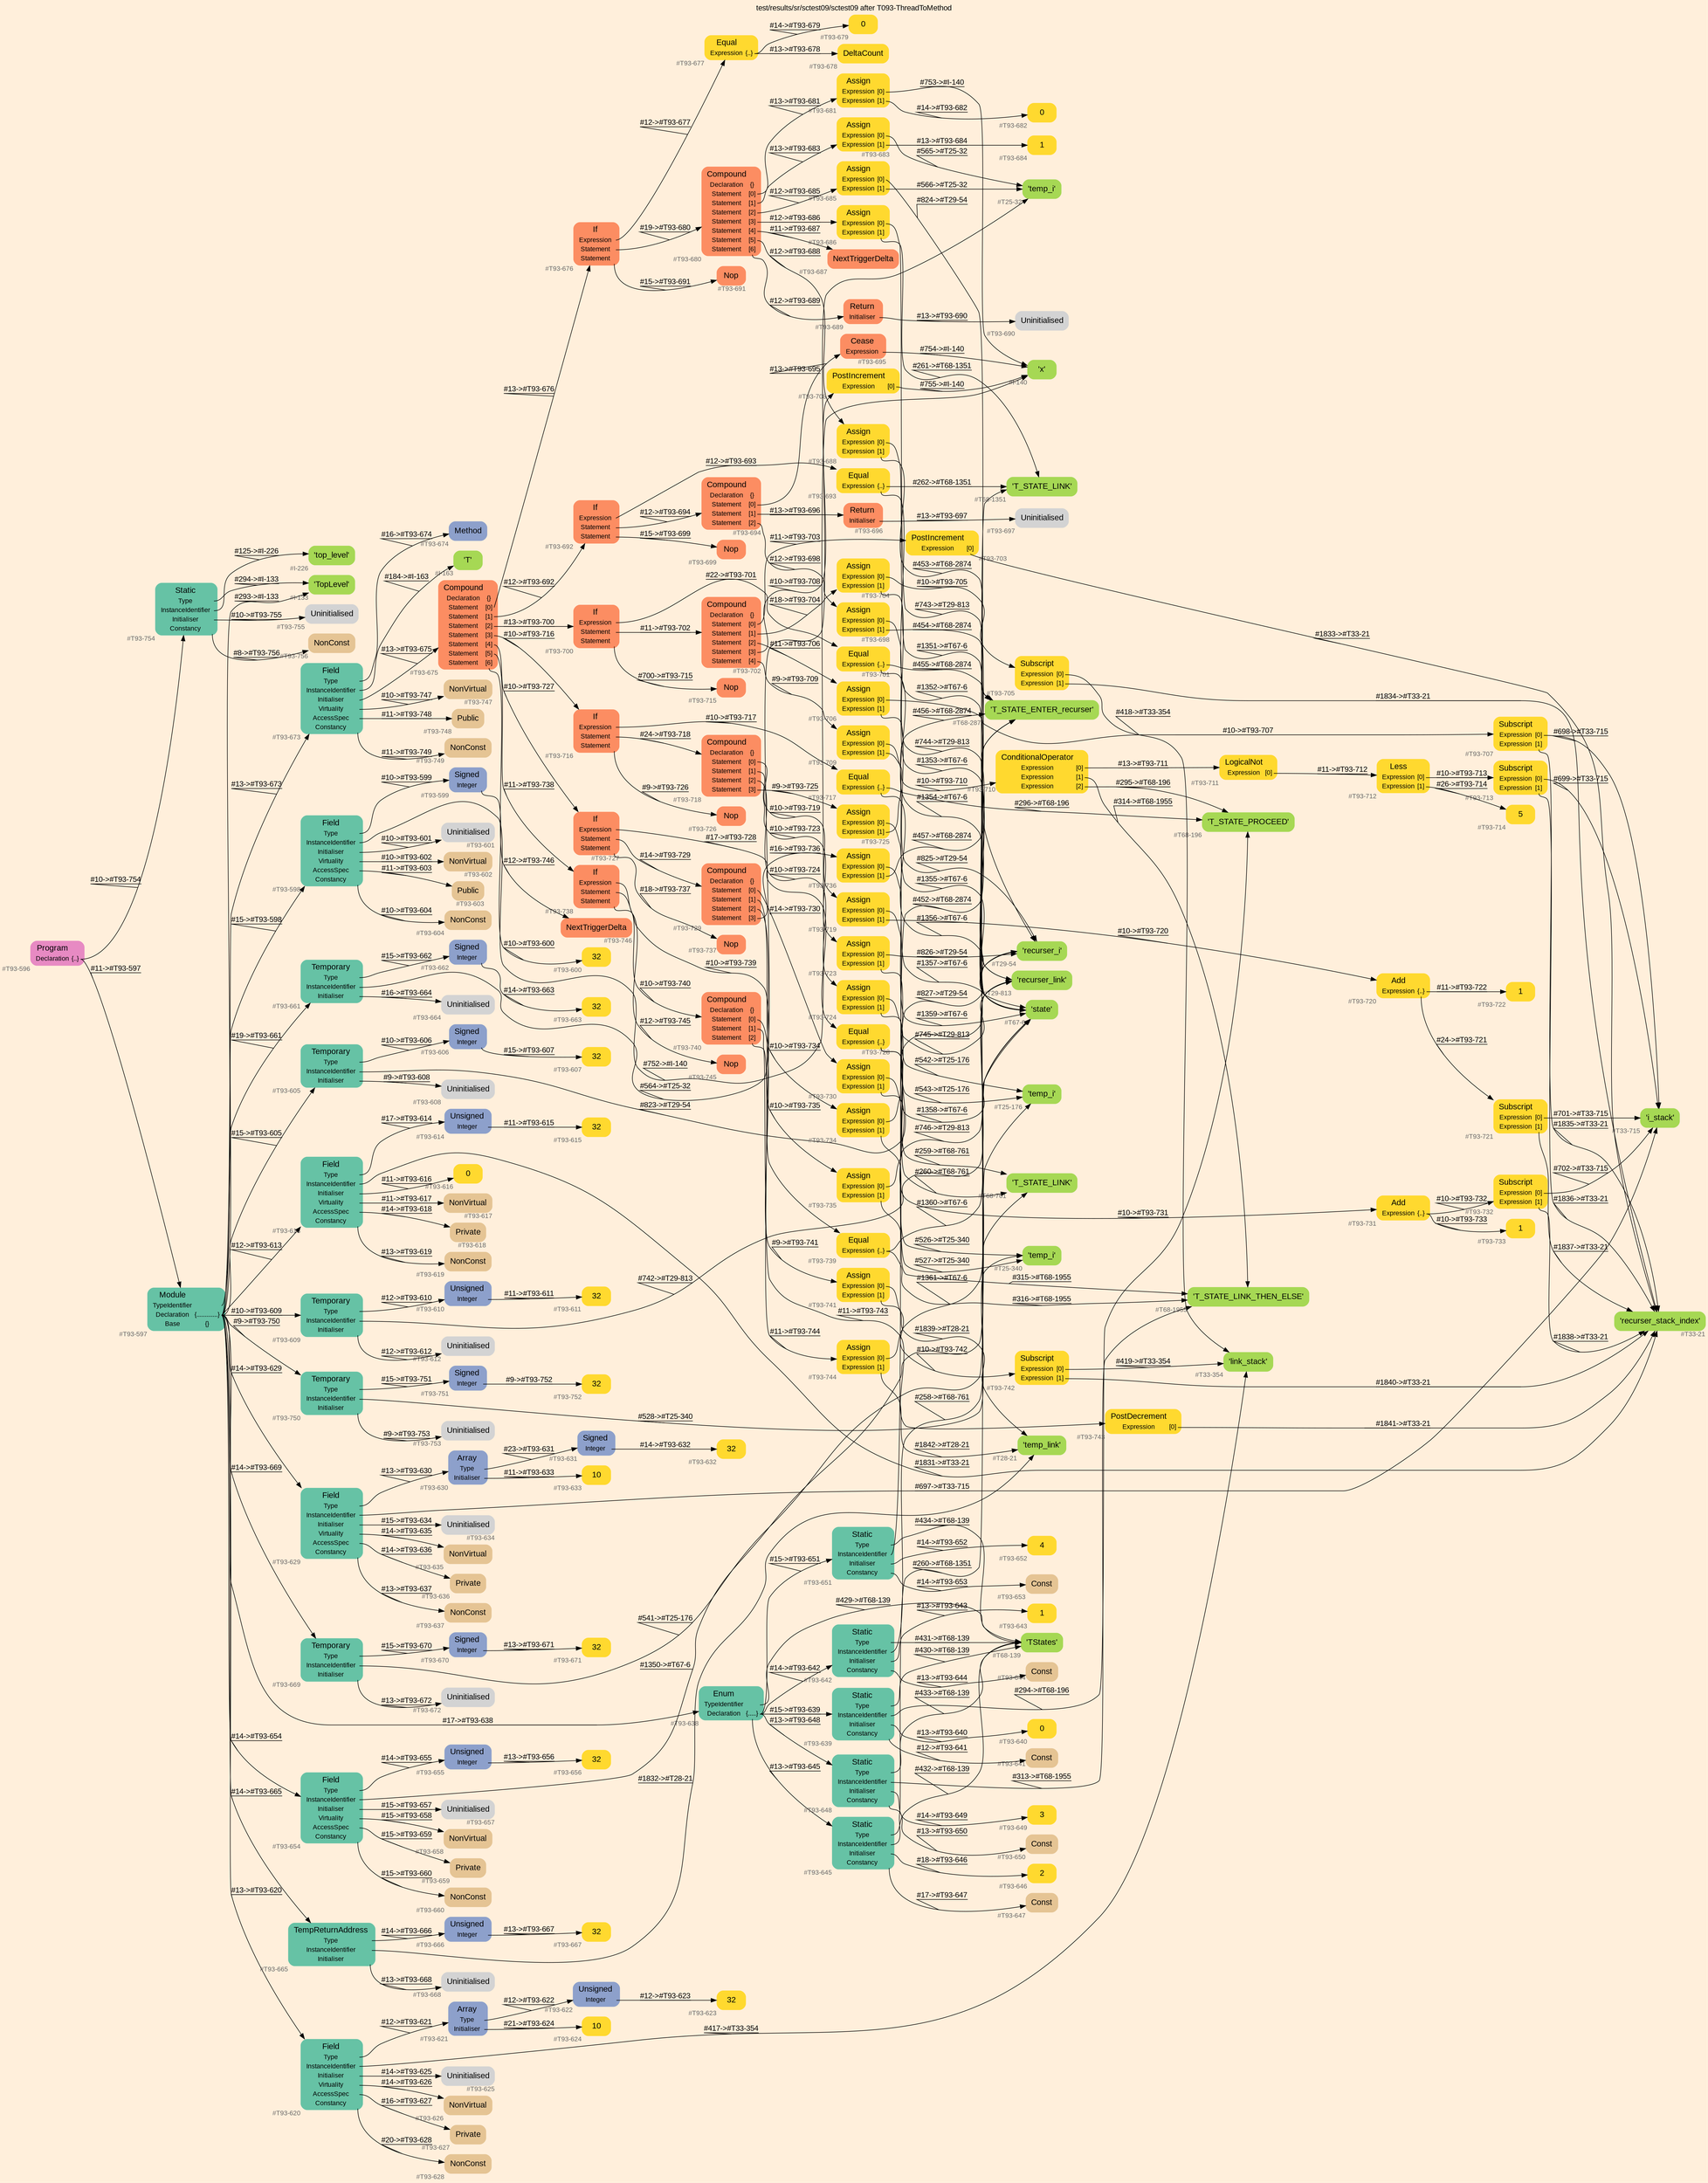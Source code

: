 digraph "test/results/sr/sctest09/sctest09 after T093-ThreadToMethod" {
label = "test/results/sr/sctest09/sctest09 after T093-ThreadToMethod"
labelloc = t
graph [
    rankdir = "LR"
    ranksep = 0.3
    bgcolor = antiquewhite1
    color = black
    fontcolor = black
    fontname = "Arial"
];
node [
    fontname = "Arial"
];
edge [
    fontname = "Arial"
];

// -------------------- node figure --------------------
// -------- block #T93-596 ----------
"#T93-596" [
    fillcolor = "/set28/4"
    xlabel = "#T93-596"
    fontsize = "12"
    fontcolor = grey40
    shape = "plaintext"
    label = <<TABLE BORDER="0" CELLBORDER="0" CELLSPACING="0">
     <TR><TD><FONT COLOR="black" POINT-SIZE="15">Program</FONT></TD></TR>
     <TR><TD><FONT COLOR="black" POINT-SIZE="12">Declaration</FONT></TD><TD PORT="port0"><FONT COLOR="black" POINT-SIZE="12">{..}</FONT></TD></TR>
    </TABLE>>
    style = "rounded,filled"
];

// -------- block #T93-597 ----------
"#T93-597" [
    fillcolor = "/set28/1"
    xlabel = "#T93-597"
    fontsize = "12"
    fontcolor = grey40
    shape = "plaintext"
    label = <<TABLE BORDER="0" CELLBORDER="0" CELLSPACING="0">
     <TR><TD><FONT COLOR="black" POINT-SIZE="15">Module</FONT></TD></TR>
     <TR><TD><FONT COLOR="black" POINT-SIZE="12">TypeIdentifier</FONT></TD><TD PORT="port0"></TD></TR>
     <TR><TD><FONT COLOR="black" POINT-SIZE="12">Declaration</FONT></TD><TD PORT="port1"><FONT COLOR="black" POINT-SIZE="12">{.............}</FONT></TD></TR>
     <TR><TD><FONT COLOR="black" POINT-SIZE="12">Base</FONT></TD><TD PORT="port2"><FONT COLOR="black" POINT-SIZE="12">{}</FONT></TD></TR>
    </TABLE>>
    style = "rounded,filled"
];

// -------- block #I-133 ----------
"#I-133" [
    fillcolor = "/set28/5"
    xlabel = "#I-133"
    fontsize = "12"
    fontcolor = grey40
    shape = "plaintext"
    label = <<TABLE BORDER="0" CELLBORDER="0" CELLSPACING="0">
     <TR><TD><FONT COLOR="black" POINT-SIZE="15">'TopLevel'</FONT></TD></TR>
    </TABLE>>
    style = "rounded,filled"
];

// -------- block #T93-598 ----------
"#T93-598" [
    fillcolor = "/set28/1"
    xlabel = "#T93-598"
    fontsize = "12"
    fontcolor = grey40
    shape = "plaintext"
    label = <<TABLE BORDER="0" CELLBORDER="0" CELLSPACING="0">
     <TR><TD><FONT COLOR="black" POINT-SIZE="15">Field</FONT></TD></TR>
     <TR><TD><FONT COLOR="black" POINT-SIZE="12">Type</FONT></TD><TD PORT="port0"></TD></TR>
     <TR><TD><FONT COLOR="black" POINT-SIZE="12">InstanceIdentifier</FONT></TD><TD PORT="port1"></TD></TR>
     <TR><TD><FONT COLOR="black" POINT-SIZE="12">Initialiser</FONT></TD><TD PORT="port2"></TD></TR>
     <TR><TD><FONT COLOR="black" POINT-SIZE="12">Virtuality</FONT></TD><TD PORT="port3"></TD></TR>
     <TR><TD><FONT COLOR="black" POINT-SIZE="12">AccessSpec</FONT></TD><TD PORT="port4"></TD></TR>
     <TR><TD><FONT COLOR="black" POINT-SIZE="12">Constancy</FONT></TD><TD PORT="port5"></TD></TR>
    </TABLE>>
    style = "rounded,filled"
];

// -------- block #T93-599 ----------
"#T93-599" [
    fillcolor = "/set28/3"
    xlabel = "#T93-599"
    fontsize = "12"
    fontcolor = grey40
    shape = "plaintext"
    label = <<TABLE BORDER="0" CELLBORDER="0" CELLSPACING="0">
     <TR><TD><FONT COLOR="black" POINT-SIZE="15">Signed</FONT></TD></TR>
     <TR><TD><FONT COLOR="black" POINT-SIZE="12">Integer</FONT></TD><TD PORT="port0"></TD></TR>
    </TABLE>>
    style = "rounded,filled"
];

// -------- block #T93-600 ----------
"#T93-600" [
    fillcolor = "/set28/6"
    xlabel = "#T93-600"
    fontsize = "12"
    fontcolor = grey40
    shape = "plaintext"
    label = <<TABLE BORDER="0" CELLBORDER="0" CELLSPACING="0">
     <TR><TD><FONT COLOR="black" POINT-SIZE="15">32</FONT></TD></TR>
    </TABLE>>
    style = "rounded,filled"
];

// -------- block #I-140 ----------
"#I-140" [
    fillcolor = "/set28/5"
    xlabel = "#I-140"
    fontsize = "12"
    fontcolor = grey40
    shape = "plaintext"
    label = <<TABLE BORDER="0" CELLBORDER="0" CELLSPACING="0">
     <TR><TD><FONT COLOR="black" POINT-SIZE="15">'x'</FONT></TD></TR>
    </TABLE>>
    style = "rounded,filled"
];

// -------- block #T93-601 ----------
"#T93-601" [
    xlabel = "#T93-601"
    fontsize = "12"
    fontcolor = grey40
    shape = "plaintext"
    label = <<TABLE BORDER="0" CELLBORDER="0" CELLSPACING="0">
     <TR><TD><FONT COLOR="black" POINT-SIZE="15">Uninitialised</FONT></TD></TR>
    </TABLE>>
    style = "rounded,filled"
];

// -------- block #T93-602 ----------
"#T93-602" [
    fillcolor = "/set28/7"
    xlabel = "#T93-602"
    fontsize = "12"
    fontcolor = grey40
    shape = "plaintext"
    label = <<TABLE BORDER="0" CELLBORDER="0" CELLSPACING="0">
     <TR><TD><FONT COLOR="black" POINT-SIZE="15">NonVirtual</FONT></TD></TR>
    </TABLE>>
    style = "rounded,filled"
];

// -------- block #T93-603 ----------
"#T93-603" [
    fillcolor = "/set28/7"
    xlabel = "#T93-603"
    fontsize = "12"
    fontcolor = grey40
    shape = "plaintext"
    label = <<TABLE BORDER="0" CELLBORDER="0" CELLSPACING="0">
     <TR><TD><FONT COLOR="black" POINT-SIZE="15">Public</FONT></TD></TR>
    </TABLE>>
    style = "rounded,filled"
];

// -------- block #T93-604 ----------
"#T93-604" [
    fillcolor = "/set28/7"
    xlabel = "#T93-604"
    fontsize = "12"
    fontcolor = grey40
    shape = "plaintext"
    label = <<TABLE BORDER="0" CELLBORDER="0" CELLSPACING="0">
     <TR><TD><FONT COLOR="black" POINT-SIZE="15">NonConst</FONT></TD></TR>
    </TABLE>>
    style = "rounded,filled"
];

// -------- block #T93-605 ----------
"#T93-605" [
    fillcolor = "/set28/1"
    xlabel = "#T93-605"
    fontsize = "12"
    fontcolor = grey40
    shape = "plaintext"
    label = <<TABLE BORDER="0" CELLBORDER="0" CELLSPACING="0">
     <TR><TD><FONT COLOR="black" POINT-SIZE="15">Temporary</FONT></TD></TR>
     <TR><TD><FONT COLOR="black" POINT-SIZE="12">Type</FONT></TD><TD PORT="port0"></TD></TR>
     <TR><TD><FONT COLOR="black" POINT-SIZE="12">InstanceIdentifier</FONT></TD><TD PORT="port1"></TD></TR>
     <TR><TD><FONT COLOR="black" POINT-SIZE="12">Initialiser</FONT></TD><TD PORT="port2"></TD></TR>
    </TABLE>>
    style = "rounded,filled"
];

// -------- block #T93-606 ----------
"#T93-606" [
    fillcolor = "/set28/3"
    xlabel = "#T93-606"
    fontsize = "12"
    fontcolor = grey40
    shape = "plaintext"
    label = <<TABLE BORDER="0" CELLBORDER="0" CELLSPACING="0">
     <TR><TD><FONT COLOR="black" POINT-SIZE="15">Signed</FONT></TD></TR>
     <TR><TD><FONT COLOR="black" POINT-SIZE="12">Integer</FONT></TD><TD PORT="port0"></TD></TR>
    </TABLE>>
    style = "rounded,filled"
];

// -------- block #T93-607 ----------
"#T93-607" [
    fillcolor = "/set28/6"
    xlabel = "#T93-607"
    fontsize = "12"
    fontcolor = grey40
    shape = "plaintext"
    label = <<TABLE BORDER="0" CELLBORDER="0" CELLSPACING="0">
     <TR><TD><FONT COLOR="black" POINT-SIZE="15">32</FONT></TD></TR>
    </TABLE>>
    style = "rounded,filled"
];

// -------- block #T29-54 ----------
"#T29-54" [
    fillcolor = "/set28/5"
    xlabel = "#T29-54"
    fontsize = "12"
    fontcolor = grey40
    shape = "plaintext"
    label = <<TABLE BORDER="0" CELLBORDER="0" CELLSPACING="0">
     <TR><TD><FONT COLOR="black" POINT-SIZE="15">'recurser_i'</FONT></TD></TR>
    </TABLE>>
    style = "rounded,filled"
];

// -------- block #T93-608 ----------
"#T93-608" [
    xlabel = "#T93-608"
    fontsize = "12"
    fontcolor = grey40
    shape = "plaintext"
    label = <<TABLE BORDER="0" CELLBORDER="0" CELLSPACING="0">
     <TR><TD><FONT COLOR="black" POINT-SIZE="15">Uninitialised</FONT></TD></TR>
    </TABLE>>
    style = "rounded,filled"
];

// -------- block #T93-609 ----------
"#T93-609" [
    fillcolor = "/set28/1"
    xlabel = "#T93-609"
    fontsize = "12"
    fontcolor = grey40
    shape = "plaintext"
    label = <<TABLE BORDER="0" CELLBORDER="0" CELLSPACING="0">
     <TR><TD><FONT COLOR="black" POINT-SIZE="15">Temporary</FONT></TD></TR>
     <TR><TD><FONT COLOR="black" POINT-SIZE="12">Type</FONT></TD><TD PORT="port0"></TD></TR>
     <TR><TD><FONT COLOR="black" POINT-SIZE="12">InstanceIdentifier</FONT></TD><TD PORT="port1"></TD></TR>
     <TR><TD><FONT COLOR="black" POINT-SIZE="12">Initialiser</FONT></TD><TD PORT="port2"></TD></TR>
    </TABLE>>
    style = "rounded,filled"
];

// -------- block #T93-610 ----------
"#T93-610" [
    fillcolor = "/set28/3"
    xlabel = "#T93-610"
    fontsize = "12"
    fontcolor = grey40
    shape = "plaintext"
    label = <<TABLE BORDER="0" CELLBORDER="0" CELLSPACING="0">
     <TR><TD><FONT COLOR="black" POINT-SIZE="15">Unsigned</FONT></TD></TR>
     <TR><TD><FONT COLOR="black" POINT-SIZE="12">Integer</FONT></TD><TD PORT="port0"></TD></TR>
    </TABLE>>
    style = "rounded,filled"
];

// -------- block #T93-611 ----------
"#T93-611" [
    fillcolor = "/set28/6"
    xlabel = "#T93-611"
    fontsize = "12"
    fontcolor = grey40
    shape = "plaintext"
    label = <<TABLE BORDER="0" CELLBORDER="0" CELLSPACING="0">
     <TR><TD><FONT COLOR="black" POINT-SIZE="15">32</FONT></TD></TR>
    </TABLE>>
    style = "rounded,filled"
];

// -------- block #T29-813 ----------
"#T29-813" [
    fillcolor = "/set28/5"
    xlabel = "#T29-813"
    fontsize = "12"
    fontcolor = grey40
    shape = "plaintext"
    label = <<TABLE BORDER="0" CELLBORDER="0" CELLSPACING="0">
     <TR><TD><FONT COLOR="black" POINT-SIZE="15">'recurser_link'</FONT></TD></TR>
    </TABLE>>
    style = "rounded,filled"
];

// -------- block #T93-612 ----------
"#T93-612" [
    xlabel = "#T93-612"
    fontsize = "12"
    fontcolor = grey40
    shape = "plaintext"
    label = <<TABLE BORDER="0" CELLBORDER="0" CELLSPACING="0">
     <TR><TD><FONT COLOR="black" POINT-SIZE="15">Uninitialised</FONT></TD></TR>
    </TABLE>>
    style = "rounded,filled"
];

// -------- block #T93-613 ----------
"#T93-613" [
    fillcolor = "/set28/1"
    xlabel = "#T93-613"
    fontsize = "12"
    fontcolor = grey40
    shape = "plaintext"
    label = <<TABLE BORDER="0" CELLBORDER="0" CELLSPACING="0">
     <TR><TD><FONT COLOR="black" POINT-SIZE="15">Field</FONT></TD></TR>
     <TR><TD><FONT COLOR="black" POINT-SIZE="12">Type</FONT></TD><TD PORT="port0"></TD></TR>
     <TR><TD><FONT COLOR="black" POINT-SIZE="12">InstanceIdentifier</FONT></TD><TD PORT="port1"></TD></TR>
     <TR><TD><FONT COLOR="black" POINT-SIZE="12">Initialiser</FONT></TD><TD PORT="port2"></TD></TR>
     <TR><TD><FONT COLOR="black" POINT-SIZE="12">Virtuality</FONT></TD><TD PORT="port3"></TD></TR>
     <TR><TD><FONT COLOR="black" POINT-SIZE="12">AccessSpec</FONT></TD><TD PORT="port4"></TD></TR>
     <TR><TD><FONT COLOR="black" POINT-SIZE="12">Constancy</FONT></TD><TD PORT="port5"></TD></TR>
    </TABLE>>
    style = "rounded,filled"
];

// -------- block #T93-614 ----------
"#T93-614" [
    fillcolor = "/set28/3"
    xlabel = "#T93-614"
    fontsize = "12"
    fontcolor = grey40
    shape = "plaintext"
    label = <<TABLE BORDER="0" CELLBORDER="0" CELLSPACING="0">
     <TR><TD><FONT COLOR="black" POINT-SIZE="15">Unsigned</FONT></TD></TR>
     <TR><TD><FONT COLOR="black" POINT-SIZE="12">Integer</FONT></TD><TD PORT="port0"></TD></TR>
    </TABLE>>
    style = "rounded,filled"
];

// -------- block #T93-615 ----------
"#T93-615" [
    fillcolor = "/set28/6"
    xlabel = "#T93-615"
    fontsize = "12"
    fontcolor = grey40
    shape = "plaintext"
    label = <<TABLE BORDER="0" CELLBORDER="0" CELLSPACING="0">
     <TR><TD><FONT COLOR="black" POINT-SIZE="15">32</FONT></TD></TR>
    </TABLE>>
    style = "rounded,filled"
];

// -------- block #T33-21 ----------
"#T33-21" [
    fillcolor = "/set28/5"
    xlabel = "#T33-21"
    fontsize = "12"
    fontcolor = grey40
    shape = "plaintext"
    label = <<TABLE BORDER="0" CELLBORDER="0" CELLSPACING="0">
     <TR><TD><FONT COLOR="black" POINT-SIZE="15">'recurser_stack_index'</FONT></TD></TR>
    </TABLE>>
    style = "rounded,filled"
];

// -------- block #T93-616 ----------
"#T93-616" [
    fillcolor = "/set28/6"
    xlabel = "#T93-616"
    fontsize = "12"
    fontcolor = grey40
    shape = "plaintext"
    label = <<TABLE BORDER="0" CELLBORDER="0" CELLSPACING="0">
     <TR><TD><FONT COLOR="black" POINT-SIZE="15">0</FONT></TD></TR>
    </TABLE>>
    style = "rounded,filled"
];

// -------- block #T93-617 ----------
"#T93-617" [
    fillcolor = "/set28/7"
    xlabel = "#T93-617"
    fontsize = "12"
    fontcolor = grey40
    shape = "plaintext"
    label = <<TABLE BORDER="0" CELLBORDER="0" CELLSPACING="0">
     <TR><TD><FONT COLOR="black" POINT-SIZE="15">NonVirtual</FONT></TD></TR>
    </TABLE>>
    style = "rounded,filled"
];

// -------- block #T93-618 ----------
"#T93-618" [
    fillcolor = "/set28/7"
    xlabel = "#T93-618"
    fontsize = "12"
    fontcolor = grey40
    shape = "plaintext"
    label = <<TABLE BORDER="0" CELLBORDER="0" CELLSPACING="0">
     <TR><TD><FONT COLOR="black" POINT-SIZE="15">Private</FONT></TD></TR>
    </TABLE>>
    style = "rounded,filled"
];

// -------- block #T93-619 ----------
"#T93-619" [
    fillcolor = "/set28/7"
    xlabel = "#T93-619"
    fontsize = "12"
    fontcolor = grey40
    shape = "plaintext"
    label = <<TABLE BORDER="0" CELLBORDER="0" CELLSPACING="0">
     <TR><TD><FONT COLOR="black" POINT-SIZE="15">NonConst</FONT></TD></TR>
    </TABLE>>
    style = "rounded,filled"
];

// -------- block #T93-620 ----------
"#T93-620" [
    fillcolor = "/set28/1"
    xlabel = "#T93-620"
    fontsize = "12"
    fontcolor = grey40
    shape = "plaintext"
    label = <<TABLE BORDER="0" CELLBORDER="0" CELLSPACING="0">
     <TR><TD><FONT COLOR="black" POINT-SIZE="15">Field</FONT></TD></TR>
     <TR><TD><FONT COLOR="black" POINT-SIZE="12">Type</FONT></TD><TD PORT="port0"></TD></TR>
     <TR><TD><FONT COLOR="black" POINT-SIZE="12">InstanceIdentifier</FONT></TD><TD PORT="port1"></TD></TR>
     <TR><TD><FONT COLOR="black" POINT-SIZE="12">Initialiser</FONT></TD><TD PORT="port2"></TD></TR>
     <TR><TD><FONT COLOR="black" POINT-SIZE="12">Virtuality</FONT></TD><TD PORT="port3"></TD></TR>
     <TR><TD><FONT COLOR="black" POINT-SIZE="12">AccessSpec</FONT></TD><TD PORT="port4"></TD></TR>
     <TR><TD><FONT COLOR="black" POINT-SIZE="12">Constancy</FONT></TD><TD PORT="port5"></TD></TR>
    </TABLE>>
    style = "rounded,filled"
];

// -------- block #T93-621 ----------
"#T93-621" [
    fillcolor = "/set28/3"
    xlabel = "#T93-621"
    fontsize = "12"
    fontcolor = grey40
    shape = "plaintext"
    label = <<TABLE BORDER="0" CELLBORDER="0" CELLSPACING="0">
     <TR><TD><FONT COLOR="black" POINT-SIZE="15">Array</FONT></TD></TR>
     <TR><TD><FONT COLOR="black" POINT-SIZE="12">Type</FONT></TD><TD PORT="port0"></TD></TR>
     <TR><TD><FONT COLOR="black" POINT-SIZE="12">Initialiser</FONT></TD><TD PORT="port1"></TD></TR>
    </TABLE>>
    style = "rounded,filled"
];

// -------- block #T93-622 ----------
"#T93-622" [
    fillcolor = "/set28/3"
    xlabel = "#T93-622"
    fontsize = "12"
    fontcolor = grey40
    shape = "plaintext"
    label = <<TABLE BORDER="0" CELLBORDER="0" CELLSPACING="0">
     <TR><TD><FONT COLOR="black" POINT-SIZE="15">Unsigned</FONT></TD></TR>
     <TR><TD><FONT COLOR="black" POINT-SIZE="12">Integer</FONT></TD><TD PORT="port0"></TD></TR>
    </TABLE>>
    style = "rounded,filled"
];

// -------- block #T93-623 ----------
"#T93-623" [
    fillcolor = "/set28/6"
    xlabel = "#T93-623"
    fontsize = "12"
    fontcolor = grey40
    shape = "plaintext"
    label = <<TABLE BORDER="0" CELLBORDER="0" CELLSPACING="0">
     <TR><TD><FONT COLOR="black" POINT-SIZE="15">32</FONT></TD></TR>
    </TABLE>>
    style = "rounded,filled"
];

// -------- block #T93-624 ----------
"#T93-624" [
    fillcolor = "/set28/6"
    xlabel = "#T93-624"
    fontsize = "12"
    fontcolor = grey40
    shape = "plaintext"
    label = <<TABLE BORDER="0" CELLBORDER="0" CELLSPACING="0">
     <TR><TD><FONT COLOR="black" POINT-SIZE="15">10</FONT></TD></TR>
    </TABLE>>
    style = "rounded,filled"
];

// -------- block #T33-354 ----------
"#T33-354" [
    fillcolor = "/set28/5"
    xlabel = "#T33-354"
    fontsize = "12"
    fontcolor = grey40
    shape = "plaintext"
    label = <<TABLE BORDER="0" CELLBORDER="0" CELLSPACING="0">
     <TR><TD><FONT COLOR="black" POINT-SIZE="15">'link_stack'</FONT></TD></TR>
    </TABLE>>
    style = "rounded,filled"
];

// -------- block #T93-625 ----------
"#T93-625" [
    xlabel = "#T93-625"
    fontsize = "12"
    fontcolor = grey40
    shape = "plaintext"
    label = <<TABLE BORDER="0" CELLBORDER="0" CELLSPACING="0">
     <TR><TD><FONT COLOR="black" POINT-SIZE="15">Uninitialised</FONT></TD></TR>
    </TABLE>>
    style = "rounded,filled"
];

// -------- block #T93-626 ----------
"#T93-626" [
    fillcolor = "/set28/7"
    xlabel = "#T93-626"
    fontsize = "12"
    fontcolor = grey40
    shape = "plaintext"
    label = <<TABLE BORDER="0" CELLBORDER="0" CELLSPACING="0">
     <TR><TD><FONT COLOR="black" POINT-SIZE="15">NonVirtual</FONT></TD></TR>
    </TABLE>>
    style = "rounded,filled"
];

// -------- block #T93-627 ----------
"#T93-627" [
    fillcolor = "/set28/7"
    xlabel = "#T93-627"
    fontsize = "12"
    fontcolor = grey40
    shape = "plaintext"
    label = <<TABLE BORDER="0" CELLBORDER="0" CELLSPACING="0">
     <TR><TD><FONT COLOR="black" POINT-SIZE="15">Private</FONT></TD></TR>
    </TABLE>>
    style = "rounded,filled"
];

// -------- block #T93-628 ----------
"#T93-628" [
    fillcolor = "/set28/7"
    xlabel = "#T93-628"
    fontsize = "12"
    fontcolor = grey40
    shape = "plaintext"
    label = <<TABLE BORDER="0" CELLBORDER="0" CELLSPACING="0">
     <TR><TD><FONT COLOR="black" POINT-SIZE="15">NonConst</FONT></TD></TR>
    </TABLE>>
    style = "rounded,filled"
];

// -------- block #T93-629 ----------
"#T93-629" [
    fillcolor = "/set28/1"
    xlabel = "#T93-629"
    fontsize = "12"
    fontcolor = grey40
    shape = "plaintext"
    label = <<TABLE BORDER="0" CELLBORDER="0" CELLSPACING="0">
     <TR><TD><FONT COLOR="black" POINT-SIZE="15">Field</FONT></TD></TR>
     <TR><TD><FONT COLOR="black" POINT-SIZE="12">Type</FONT></TD><TD PORT="port0"></TD></TR>
     <TR><TD><FONT COLOR="black" POINT-SIZE="12">InstanceIdentifier</FONT></TD><TD PORT="port1"></TD></TR>
     <TR><TD><FONT COLOR="black" POINT-SIZE="12">Initialiser</FONT></TD><TD PORT="port2"></TD></TR>
     <TR><TD><FONT COLOR="black" POINT-SIZE="12">Virtuality</FONT></TD><TD PORT="port3"></TD></TR>
     <TR><TD><FONT COLOR="black" POINT-SIZE="12">AccessSpec</FONT></TD><TD PORT="port4"></TD></TR>
     <TR><TD><FONT COLOR="black" POINT-SIZE="12">Constancy</FONT></TD><TD PORT="port5"></TD></TR>
    </TABLE>>
    style = "rounded,filled"
];

// -------- block #T93-630 ----------
"#T93-630" [
    fillcolor = "/set28/3"
    xlabel = "#T93-630"
    fontsize = "12"
    fontcolor = grey40
    shape = "plaintext"
    label = <<TABLE BORDER="0" CELLBORDER="0" CELLSPACING="0">
     <TR><TD><FONT COLOR="black" POINT-SIZE="15">Array</FONT></TD></TR>
     <TR><TD><FONT COLOR="black" POINT-SIZE="12">Type</FONT></TD><TD PORT="port0"></TD></TR>
     <TR><TD><FONT COLOR="black" POINT-SIZE="12">Initialiser</FONT></TD><TD PORT="port1"></TD></TR>
    </TABLE>>
    style = "rounded,filled"
];

// -------- block #T93-631 ----------
"#T93-631" [
    fillcolor = "/set28/3"
    xlabel = "#T93-631"
    fontsize = "12"
    fontcolor = grey40
    shape = "plaintext"
    label = <<TABLE BORDER="0" CELLBORDER="0" CELLSPACING="0">
     <TR><TD><FONT COLOR="black" POINT-SIZE="15">Signed</FONT></TD></TR>
     <TR><TD><FONT COLOR="black" POINT-SIZE="12">Integer</FONT></TD><TD PORT="port0"></TD></TR>
    </TABLE>>
    style = "rounded,filled"
];

// -------- block #T93-632 ----------
"#T93-632" [
    fillcolor = "/set28/6"
    xlabel = "#T93-632"
    fontsize = "12"
    fontcolor = grey40
    shape = "plaintext"
    label = <<TABLE BORDER="0" CELLBORDER="0" CELLSPACING="0">
     <TR><TD><FONT COLOR="black" POINT-SIZE="15">32</FONT></TD></TR>
    </TABLE>>
    style = "rounded,filled"
];

// -------- block #T93-633 ----------
"#T93-633" [
    fillcolor = "/set28/6"
    xlabel = "#T93-633"
    fontsize = "12"
    fontcolor = grey40
    shape = "plaintext"
    label = <<TABLE BORDER="0" CELLBORDER="0" CELLSPACING="0">
     <TR><TD><FONT COLOR="black" POINT-SIZE="15">10</FONT></TD></TR>
    </TABLE>>
    style = "rounded,filled"
];

// -------- block #T33-715 ----------
"#T33-715" [
    fillcolor = "/set28/5"
    xlabel = "#T33-715"
    fontsize = "12"
    fontcolor = grey40
    shape = "plaintext"
    label = <<TABLE BORDER="0" CELLBORDER="0" CELLSPACING="0">
     <TR><TD><FONT COLOR="black" POINT-SIZE="15">'i_stack'</FONT></TD></TR>
    </TABLE>>
    style = "rounded,filled"
];

// -------- block #T93-634 ----------
"#T93-634" [
    xlabel = "#T93-634"
    fontsize = "12"
    fontcolor = grey40
    shape = "plaintext"
    label = <<TABLE BORDER="0" CELLBORDER="0" CELLSPACING="0">
     <TR><TD><FONT COLOR="black" POINT-SIZE="15">Uninitialised</FONT></TD></TR>
    </TABLE>>
    style = "rounded,filled"
];

// -------- block #T93-635 ----------
"#T93-635" [
    fillcolor = "/set28/7"
    xlabel = "#T93-635"
    fontsize = "12"
    fontcolor = grey40
    shape = "plaintext"
    label = <<TABLE BORDER="0" CELLBORDER="0" CELLSPACING="0">
     <TR><TD><FONT COLOR="black" POINT-SIZE="15">NonVirtual</FONT></TD></TR>
    </TABLE>>
    style = "rounded,filled"
];

// -------- block #T93-636 ----------
"#T93-636" [
    fillcolor = "/set28/7"
    xlabel = "#T93-636"
    fontsize = "12"
    fontcolor = grey40
    shape = "plaintext"
    label = <<TABLE BORDER="0" CELLBORDER="0" CELLSPACING="0">
     <TR><TD><FONT COLOR="black" POINT-SIZE="15">Private</FONT></TD></TR>
    </TABLE>>
    style = "rounded,filled"
];

// -------- block #T93-637 ----------
"#T93-637" [
    fillcolor = "/set28/7"
    xlabel = "#T93-637"
    fontsize = "12"
    fontcolor = grey40
    shape = "plaintext"
    label = <<TABLE BORDER="0" CELLBORDER="0" CELLSPACING="0">
     <TR><TD><FONT COLOR="black" POINT-SIZE="15">NonConst</FONT></TD></TR>
    </TABLE>>
    style = "rounded,filled"
];

// -------- block #T93-638 ----------
"#T93-638" [
    fillcolor = "/set28/1"
    xlabel = "#T93-638"
    fontsize = "12"
    fontcolor = grey40
    shape = "plaintext"
    label = <<TABLE BORDER="0" CELLBORDER="0" CELLSPACING="0">
     <TR><TD><FONT COLOR="black" POINT-SIZE="15">Enum</FONT></TD></TR>
     <TR><TD><FONT COLOR="black" POINT-SIZE="12">TypeIdentifier</FONT></TD><TD PORT="port0"></TD></TR>
     <TR><TD><FONT COLOR="black" POINT-SIZE="12">Declaration</FONT></TD><TD PORT="port1"><FONT COLOR="black" POINT-SIZE="12">{.....}</FONT></TD></TR>
    </TABLE>>
    style = "rounded,filled"
];

// -------- block #T68-139 ----------
"#T68-139" [
    fillcolor = "/set28/5"
    xlabel = "#T68-139"
    fontsize = "12"
    fontcolor = grey40
    shape = "plaintext"
    label = <<TABLE BORDER="0" CELLBORDER="0" CELLSPACING="0">
     <TR><TD><FONT COLOR="black" POINT-SIZE="15">'TStates'</FONT></TD></TR>
    </TABLE>>
    style = "rounded,filled"
];

// -------- block #T93-639 ----------
"#T93-639" [
    fillcolor = "/set28/1"
    xlabel = "#T93-639"
    fontsize = "12"
    fontcolor = grey40
    shape = "plaintext"
    label = <<TABLE BORDER="0" CELLBORDER="0" CELLSPACING="0">
     <TR><TD><FONT COLOR="black" POINT-SIZE="15">Static</FONT></TD></TR>
     <TR><TD><FONT COLOR="black" POINT-SIZE="12">Type</FONT></TD><TD PORT="port0"></TD></TR>
     <TR><TD><FONT COLOR="black" POINT-SIZE="12">InstanceIdentifier</FONT></TD><TD PORT="port1"></TD></TR>
     <TR><TD><FONT COLOR="black" POINT-SIZE="12">Initialiser</FONT></TD><TD PORT="port2"></TD></TR>
     <TR><TD><FONT COLOR="black" POINT-SIZE="12">Constancy</FONT></TD><TD PORT="port3"></TD></TR>
    </TABLE>>
    style = "rounded,filled"
];

// -------- block #T68-196 ----------
"#T68-196" [
    fillcolor = "/set28/5"
    xlabel = "#T68-196"
    fontsize = "12"
    fontcolor = grey40
    shape = "plaintext"
    label = <<TABLE BORDER="0" CELLBORDER="0" CELLSPACING="0">
     <TR><TD><FONT COLOR="black" POINT-SIZE="15">'T_STATE_PROCEED'</FONT></TD></TR>
    </TABLE>>
    style = "rounded,filled"
];

// -------- block #T93-640 ----------
"#T93-640" [
    fillcolor = "/set28/6"
    xlabel = "#T93-640"
    fontsize = "12"
    fontcolor = grey40
    shape = "plaintext"
    label = <<TABLE BORDER="0" CELLBORDER="0" CELLSPACING="0">
     <TR><TD><FONT COLOR="black" POINT-SIZE="15">0</FONT></TD></TR>
    </TABLE>>
    style = "rounded,filled"
];

// -------- block #T93-641 ----------
"#T93-641" [
    fillcolor = "/set28/7"
    xlabel = "#T93-641"
    fontsize = "12"
    fontcolor = grey40
    shape = "plaintext"
    label = <<TABLE BORDER="0" CELLBORDER="0" CELLSPACING="0">
     <TR><TD><FONT COLOR="black" POINT-SIZE="15">Const</FONT></TD></TR>
    </TABLE>>
    style = "rounded,filled"
];

// -------- block #T93-642 ----------
"#T93-642" [
    fillcolor = "/set28/1"
    xlabel = "#T93-642"
    fontsize = "12"
    fontcolor = grey40
    shape = "plaintext"
    label = <<TABLE BORDER="0" CELLBORDER="0" CELLSPACING="0">
     <TR><TD><FONT COLOR="black" POINT-SIZE="15">Static</FONT></TD></TR>
     <TR><TD><FONT COLOR="black" POINT-SIZE="12">Type</FONT></TD><TD PORT="port0"></TD></TR>
     <TR><TD><FONT COLOR="black" POINT-SIZE="12">InstanceIdentifier</FONT></TD><TD PORT="port1"></TD></TR>
     <TR><TD><FONT COLOR="black" POINT-SIZE="12">Initialiser</FONT></TD><TD PORT="port2"></TD></TR>
     <TR><TD><FONT COLOR="black" POINT-SIZE="12">Constancy</FONT></TD><TD PORT="port3"></TD></TR>
    </TABLE>>
    style = "rounded,filled"
];

// -------- block #T68-761 ----------
"#T68-761" [
    fillcolor = "/set28/5"
    xlabel = "#T68-761"
    fontsize = "12"
    fontcolor = grey40
    shape = "plaintext"
    label = <<TABLE BORDER="0" CELLBORDER="0" CELLSPACING="0">
     <TR><TD><FONT COLOR="black" POINT-SIZE="15">'T_STATE_LINK'</FONT></TD></TR>
    </TABLE>>
    style = "rounded,filled"
];

// -------- block #T93-643 ----------
"#T93-643" [
    fillcolor = "/set28/6"
    xlabel = "#T93-643"
    fontsize = "12"
    fontcolor = grey40
    shape = "plaintext"
    label = <<TABLE BORDER="0" CELLBORDER="0" CELLSPACING="0">
     <TR><TD><FONT COLOR="black" POINT-SIZE="15">1</FONT></TD></TR>
    </TABLE>>
    style = "rounded,filled"
];

// -------- block #T93-644 ----------
"#T93-644" [
    fillcolor = "/set28/7"
    xlabel = "#T93-644"
    fontsize = "12"
    fontcolor = grey40
    shape = "plaintext"
    label = <<TABLE BORDER="0" CELLBORDER="0" CELLSPACING="0">
     <TR><TD><FONT COLOR="black" POINT-SIZE="15">Const</FONT></TD></TR>
    </TABLE>>
    style = "rounded,filled"
];

// -------- block #T93-645 ----------
"#T93-645" [
    fillcolor = "/set28/1"
    xlabel = "#T93-645"
    fontsize = "12"
    fontcolor = grey40
    shape = "plaintext"
    label = <<TABLE BORDER="0" CELLBORDER="0" CELLSPACING="0">
     <TR><TD><FONT COLOR="black" POINT-SIZE="15">Static</FONT></TD></TR>
     <TR><TD><FONT COLOR="black" POINT-SIZE="12">Type</FONT></TD><TD PORT="port0"></TD></TR>
     <TR><TD><FONT COLOR="black" POINT-SIZE="12">InstanceIdentifier</FONT></TD><TD PORT="port1"></TD></TR>
     <TR><TD><FONT COLOR="black" POINT-SIZE="12">Initialiser</FONT></TD><TD PORT="port2"></TD></TR>
     <TR><TD><FONT COLOR="black" POINT-SIZE="12">Constancy</FONT></TD><TD PORT="port3"></TD></TR>
    </TABLE>>
    style = "rounded,filled"
];

// -------- block #T68-1351 ----------
"#T68-1351" [
    fillcolor = "/set28/5"
    xlabel = "#T68-1351"
    fontsize = "12"
    fontcolor = grey40
    shape = "plaintext"
    label = <<TABLE BORDER="0" CELLBORDER="0" CELLSPACING="0">
     <TR><TD><FONT COLOR="black" POINT-SIZE="15">'T_STATE_LINK'</FONT></TD></TR>
    </TABLE>>
    style = "rounded,filled"
];

// -------- block #T93-646 ----------
"#T93-646" [
    fillcolor = "/set28/6"
    xlabel = "#T93-646"
    fontsize = "12"
    fontcolor = grey40
    shape = "plaintext"
    label = <<TABLE BORDER="0" CELLBORDER="0" CELLSPACING="0">
     <TR><TD><FONT COLOR="black" POINT-SIZE="15">2</FONT></TD></TR>
    </TABLE>>
    style = "rounded,filled"
];

// -------- block #T93-647 ----------
"#T93-647" [
    fillcolor = "/set28/7"
    xlabel = "#T93-647"
    fontsize = "12"
    fontcolor = grey40
    shape = "plaintext"
    label = <<TABLE BORDER="0" CELLBORDER="0" CELLSPACING="0">
     <TR><TD><FONT COLOR="black" POINT-SIZE="15">Const</FONT></TD></TR>
    </TABLE>>
    style = "rounded,filled"
];

// -------- block #T93-648 ----------
"#T93-648" [
    fillcolor = "/set28/1"
    xlabel = "#T93-648"
    fontsize = "12"
    fontcolor = grey40
    shape = "plaintext"
    label = <<TABLE BORDER="0" CELLBORDER="0" CELLSPACING="0">
     <TR><TD><FONT COLOR="black" POINT-SIZE="15">Static</FONT></TD></TR>
     <TR><TD><FONT COLOR="black" POINT-SIZE="12">Type</FONT></TD><TD PORT="port0"></TD></TR>
     <TR><TD><FONT COLOR="black" POINT-SIZE="12">InstanceIdentifier</FONT></TD><TD PORT="port1"></TD></TR>
     <TR><TD><FONT COLOR="black" POINT-SIZE="12">Initialiser</FONT></TD><TD PORT="port2"></TD></TR>
     <TR><TD><FONT COLOR="black" POINT-SIZE="12">Constancy</FONT></TD><TD PORT="port3"></TD></TR>
    </TABLE>>
    style = "rounded,filled"
];

// -------- block #T68-1955 ----------
"#T68-1955" [
    fillcolor = "/set28/5"
    xlabel = "#T68-1955"
    fontsize = "12"
    fontcolor = grey40
    shape = "plaintext"
    label = <<TABLE BORDER="0" CELLBORDER="0" CELLSPACING="0">
     <TR><TD><FONT COLOR="black" POINT-SIZE="15">'T_STATE_LINK_THEN_ELSE'</FONT></TD></TR>
    </TABLE>>
    style = "rounded,filled"
];

// -------- block #T93-649 ----------
"#T93-649" [
    fillcolor = "/set28/6"
    xlabel = "#T93-649"
    fontsize = "12"
    fontcolor = grey40
    shape = "plaintext"
    label = <<TABLE BORDER="0" CELLBORDER="0" CELLSPACING="0">
     <TR><TD><FONT COLOR="black" POINT-SIZE="15">3</FONT></TD></TR>
    </TABLE>>
    style = "rounded,filled"
];

// -------- block #T93-650 ----------
"#T93-650" [
    fillcolor = "/set28/7"
    xlabel = "#T93-650"
    fontsize = "12"
    fontcolor = grey40
    shape = "plaintext"
    label = <<TABLE BORDER="0" CELLBORDER="0" CELLSPACING="0">
     <TR><TD><FONT COLOR="black" POINT-SIZE="15">Const</FONT></TD></TR>
    </TABLE>>
    style = "rounded,filled"
];

// -------- block #T93-651 ----------
"#T93-651" [
    fillcolor = "/set28/1"
    xlabel = "#T93-651"
    fontsize = "12"
    fontcolor = grey40
    shape = "plaintext"
    label = <<TABLE BORDER="0" CELLBORDER="0" CELLSPACING="0">
     <TR><TD><FONT COLOR="black" POINT-SIZE="15">Static</FONT></TD></TR>
     <TR><TD><FONT COLOR="black" POINT-SIZE="12">Type</FONT></TD><TD PORT="port0"></TD></TR>
     <TR><TD><FONT COLOR="black" POINT-SIZE="12">InstanceIdentifier</FONT></TD><TD PORT="port1"></TD></TR>
     <TR><TD><FONT COLOR="black" POINT-SIZE="12">Initialiser</FONT></TD><TD PORT="port2"></TD></TR>
     <TR><TD><FONT COLOR="black" POINT-SIZE="12">Constancy</FONT></TD><TD PORT="port3"></TD></TR>
    </TABLE>>
    style = "rounded,filled"
];

// -------- block #T68-2874 ----------
"#T68-2874" [
    fillcolor = "/set28/5"
    xlabel = "#T68-2874"
    fontsize = "12"
    fontcolor = grey40
    shape = "plaintext"
    label = <<TABLE BORDER="0" CELLBORDER="0" CELLSPACING="0">
     <TR><TD><FONT COLOR="black" POINT-SIZE="15">'T_STATE_ENTER_recurser'</FONT></TD></TR>
    </TABLE>>
    style = "rounded,filled"
];

// -------- block #T93-652 ----------
"#T93-652" [
    fillcolor = "/set28/6"
    xlabel = "#T93-652"
    fontsize = "12"
    fontcolor = grey40
    shape = "plaintext"
    label = <<TABLE BORDER="0" CELLBORDER="0" CELLSPACING="0">
     <TR><TD><FONT COLOR="black" POINT-SIZE="15">4</FONT></TD></TR>
    </TABLE>>
    style = "rounded,filled"
];

// -------- block #T93-653 ----------
"#T93-653" [
    fillcolor = "/set28/7"
    xlabel = "#T93-653"
    fontsize = "12"
    fontcolor = grey40
    shape = "plaintext"
    label = <<TABLE BORDER="0" CELLBORDER="0" CELLSPACING="0">
     <TR><TD><FONT COLOR="black" POINT-SIZE="15">Const</FONT></TD></TR>
    </TABLE>>
    style = "rounded,filled"
];

// -------- block #T93-654 ----------
"#T93-654" [
    fillcolor = "/set28/1"
    xlabel = "#T93-654"
    fontsize = "12"
    fontcolor = grey40
    shape = "plaintext"
    label = <<TABLE BORDER="0" CELLBORDER="0" CELLSPACING="0">
     <TR><TD><FONT COLOR="black" POINT-SIZE="15">Field</FONT></TD></TR>
     <TR><TD><FONT COLOR="black" POINT-SIZE="12">Type</FONT></TD><TD PORT="port0"></TD></TR>
     <TR><TD><FONT COLOR="black" POINT-SIZE="12">InstanceIdentifier</FONT></TD><TD PORT="port1"></TD></TR>
     <TR><TD><FONT COLOR="black" POINT-SIZE="12">Initialiser</FONT></TD><TD PORT="port2"></TD></TR>
     <TR><TD><FONT COLOR="black" POINT-SIZE="12">Virtuality</FONT></TD><TD PORT="port3"></TD></TR>
     <TR><TD><FONT COLOR="black" POINT-SIZE="12">AccessSpec</FONT></TD><TD PORT="port4"></TD></TR>
     <TR><TD><FONT COLOR="black" POINT-SIZE="12">Constancy</FONT></TD><TD PORT="port5"></TD></TR>
    </TABLE>>
    style = "rounded,filled"
];

// -------- block #T93-655 ----------
"#T93-655" [
    fillcolor = "/set28/3"
    xlabel = "#T93-655"
    fontsize = "12"
    fontcolor = grey40
    shape = "plaintext"
    label = <<TABLE BORDER="0" CELLBORDER="0" CELLSPACING="0">
     <TR><TD><FONT COLOR="black" POINT-SIZE="15">Unsigned</FONT></TD></TR>
     <TR><TD><FONT COLOR="black" POINT-SIZE="12">Integer</FONT></TD><TD PORT="port0"></TD></TR>
    </TABLE>>
    style = "rounded,filled"
];

// -------- block #T93-656 ----------
"#T93-656" [
    fillcolor = "/set28/6"
    xlabel = "#T93-656"
    fontsize = "12"
    fontcolor = grey40
    shape = "plaintext"
    label = <<TABLE BORDER="0" CELLBORDER="0" CELLSPACING="0">
     <TR><TD><FONT COLOR="black" POINT-SIZE="15">32</FONT></TD></TR>
    </TABLE>>
    style = "rounded,filled"
];

// -------- block #T67-6 ----------
"#T67-6" [
    fillcolor = "/set28/5"
    xlabel = "#T67-6"
    fontsize = "12"
    fontcolor = grey40
    shape = "plaintext"
    label = <<TABLE BORDER="0" CELLBORDER="0" CELLSPACING="0">
     <TR><TD><FONT COLOR="black" POINT-SIZE="15">'state'</FONT></TD></TR>
    </TABLE>>
    style = "rounded,filled"
];

// -------- block #T93-657 ----------
"#T93-657" [
    xlabel = "#T93-657"
    fontsize = "12"
    fontcolor = grey40
    shape = "plaintext"
    label = <<TABLE BORDER="0" CELLBORDER="0" CELLSPACING="0">
     <TR><TD><FONT COLOR="black" POINT-SIZE="15">Uninitialised</FONT></TD></TR>
    </TABLE>>
    style = "rounded,filled"
];

// -------- block #T93-658 ----------
"#T93-658" [
    fillcolor = "/set28/7"
    xlabel = "#T93-658"
    fontsize = "12"
    fontcolor = grey40
    shape = "plaintext"
    label = <<TABLE BORDER="0" CELLBORDER="0" CELLSPACING="0">
     <TR><TD><FONT COLOR="black" POINT-SIZE="15">NonVirtual</FONT></TD></TR>
    </TABLE>>
    style = "rounded,filled"
];

// -------- block #T93-659 ----------
"#T93-659" [
    fillcolor = "/set28/7"
    xlabel = "#T93-659"
    fontsize = "12"
    fontcolor = grey40
    shape = "plaintext"
    label = <<TABLE BORDER="0" CELLBORDER="0" CELLSPACING="0">
     <TR><TD><FONT COLOR="black" POINT-SIZE="15">Private</FONT></TD></TR>
    </TABLE>>
    style = "rounded,filled"
];

// -------- block #T93-660 ----------
"#T93-660" [
    fillcolor = "/set28/7"
    xlabel = "#T93-660"
    fontsize = "12"
    fontcolor = grey40
    shape = "plaintext"
    label = <<TABLE BORDER="0" CELLBORDER="0" CELLSPACING="0">
     <TR><TD><FONT COLOR="black" POINT-SIZE="15">NonConst</FONT></TD></TR>
    </TABLE>>
    style = "rounded,filled"
];

// -------- block #T93-661 ----------
"#T93-661" [
    fillcolor = "/set28/1"
    xlabel = "#T93-661"
    fontsize = "12"
    fontcolor = grey40
    shape = "plaintext"
    label = <<TABLE BORDER="0" CELLBORDER="0" CELLSPACING="0">
     <TR><TD><FONT COLOR="black" POINT-SIZE="15">Temporary</FONT></TD></TR>
     <TR><TD><FONT COLOR="black" POINT-SIZE="12">Type</FONT></TD><TD PORT="port0"></TD></TR>
     <TR><TD><FONT COLOR="black" POINT-SIZE="12">InstanceIdentifier</FONT></TD><TD PORT="port1"></TD></TR>
     <TR><TD><FONT COLOR="black" POINT-SIZE="12">Initialiser</FONT></TD><TD PORT="port2"></TD></TR>
    </TABLE>>
    style = "rounded,filled"
];

// -------- block #T93-662 ----------
"#T93-662" [
    fillcolor = "/set28/3"
    xlabel = "#T93-662"
    fontsize = "12"
    fontcolor = grey40
    shape = "plaintext"
    label = <<TABLE BORDER="0" CELLBORDER="0" CELLSPACING="0">
     <TR><TD><FONT COLOR="black" POINT-SIZE="15">Signed</FONT></TD></TR>
     <TR><TD><FONT COLOR="black" POINT-SIZE="12">Integer</FONT></TD><TD PORT="port0"></TD></TR>
    </TABLE>>
    style = "rounded,filled"
];

// -------- block #T93-663 ----------
"#T93-663" [
    fillcolor = "/set28/6"
    xlabel = "#T93-663"
    fontsize = "12"
    fontcolor = grey40
    shape = "plaintext"
    label = <<TABLE BORDER="0" CELLBORDER="0" CELLSPACING="0">
     <TR><TD><FONT COLOR="black" POINT-SIZE="15">32</FONT></TD></TR>
    </TABLE>>
    style = "rounded,filled"
];

// -------- block #T25-32 ----------
"#T25-32" [
    fillcolor = "/set28/5"
    xlabel = "#T25-32"
    fontsize = "12"
    fontcolor = grey40
    shape = "plaintext"
    label = <<TABLE BORDER="0" CELLBORDER="0" CELLSPACING="0">
     <TR><TD><FONT COLOR="black" POINT-SIZE="15">'temp_i'</FONT></TD></TR>
    </TABLE>>
    style = "rounded,filled"
];

// -------- block #T93-664 ----------
"#T93-664" [
    xlabel = "#T93-664"
    fontsize = "12"
    fontcolor = grey40
    shape = "plaintext"
    label = <<TABLE BORDER="0" CELLBORDER="0" CELLSPACING="0">
     <TR><TD><FONT COLOR="black" POINT-SIZE="15">Uninitialised</FONT></TD></TR>
    </TABLE>>
    style = "rounded,filled"
];

// -------- block #T93-665 ----------
"#T93-665" [
    fillcolor = "/set28/1"
    xlabel = "#T93-665"
    fontsize = "12"
    fontcolor = grey40
    shape = "plaintext"
    label = <<TABLE BORDER="0" CELLBORDER="0" CELLSPACING="0">
     <TR><TD><FONT COLOR="black" POINT-SIZE="15">TempReturnAddress</FONT></TD></TR>
     <TR><TD><FONT COLOR="black" POINT-SIZE="12">Type</FONT></TD><TD PORT="port0"></TD></TR>
     <TR><TD><FONT COLOR="black" POINT-SIZE="12">InstanceIdentifier</FONT></TD><TD PORT="port1"></TD></TR>
     <TR><TD><FONT COLOR="black" POINT-SIZE="12">Initialiser</FONT></TD><TD PORT="port2"></TD></TR>
    </TABLE>>
    style = "rounded,filled"
];

// -------- block #T93-666 ----------
"#T93-666" [
    fillcolor = "/set28/3"
    xlabel = "#T93-666"
    fontsize = "12"
    fontcolor = grey40
    shape = "plaintext"
    label = <<TABLE BORDER="0" CELLBORDER="0" CELLSPACING="0">
     <TR><TD><FONT COLOR="black" POINT-SIZE="15">Unsigned</FONT></TD></TR>
     <TR><TD><FONT COLOR="black" POINT-SIZE="12">Integer</FONT></TD><TD PORT="port0"></TD></TR>
    </TABLE>>
    style = "rounded,filled"
];

// -------- block #T93-667 ----------
"#T93-667" [
    fillcolor = "/set28/6"
    xlabel = "#T93-667"
    fontsize = "12"
    fontcolor = grey40
    shape = "plaintext"
    label = <<TABLE BORDER="0" CELLBORDER="0" CELLSPACING="0">
     <TR><TD><FONT COLOR="black" POINT-SIZE="15">32</FONT></TD></TR>
    </TABLE>>
    style = "rounded,filled"
];

// -------- block #T28-21 ----------
"#T28-21" [
    fillcolor = "/set28/5"
    xlabel = "#T28-21"
    fontsize = "12"
    fontcolor = grey40
    shape = "plaintext"
    label = <<TABLE BORDER="0" CELLBORDER="0" CELLSPACING="0">
     <TR><TD><FONT COLOR="black" POINT-SIZE="15">'temp_link'</FONT></TD></TR>
    </TABLE>>
    style = "rounded,filled"
];

// -------- block #T93-668 ----------
"#T93-668" [
    xlabel = "#T93-668"
    fontsize = "12"
    fontcolor = grey40
    shape = "plaintext"
    label = <<TABLE BORDER="0" CELLBORDER="0" CELLSPACING="0">
     <TR><TD><FONT COLOR="black" POINT-SIZE="15">Uninitialised</FONT></TD></TR>
    </TABLE>>
    style = "rounded,filled"
];

// -------- block #T93-669 ----------
"#T93-669" [
    fillcolor = "/set28/1"
    xlabel = "#T93-669"
    fontsize = "12"
    fontcolor = grey40
    shape = "plaintext"
    label = <<TABLE BORDER="0" CELLBORDER="0" CELLSPACING="0">
     <TR><TD><FONT COLOR="black" POINT-SIZE="15">Temporary</FONT></TD></TR>
     <TR><TD><FONT COLOR="black" POINT-SIZE="12">Type</FONT></TD><TD PORT="port0"></TD></TR>
     <TR><TD><FONT COLOR="black" POINT-SIZE="12">InstanceIdentifier</FONT></TD><TD PORT="port1"></TD></TR>
     <TR><TD><FONT COLOR="black" POINT-SIZE="12">Initialiser</FONT></TD><TD PORT="port2"></TD></TR>
    </TABLE>>
    style = "rounded,filled"
];

// -------- block #T93-670 ----------
"#T93-670" [
    fillcolor = "/set28/3"
    xlabel = "#T93-670"
    fontsize = "12"
    fontcolor = grey40
    shape = "plaintext"
    label = <<TABLE BORDER="0" CELLBORDER="0" CELLSPACING="0">
     <TR><TD><FONT COLOR="black" POINT-SIZE="15">Signed</FONT></TD></TR>
     <TR><TD><FONT COLOR="black" POINT-SIZE="12">Integer</FONT></TD><TD PORT="port0"></TD></TR>
    </TABLE>>
    style = "rounded,filled"
];

// -------- block #T93-671 ----------
"#T93-671" [
    fillcolor = "/set28/6"
    xlabel = "#T93-671"
    fontsize = "12"
    fontcolor = grey40
    shape = "plaintext"
    label = <<TABLE BORDER="0" CELLBORDER="0" CELLSPACING="0">
     <TR><TD><FONT COLOR="black" POINT-SIZE="15">32</FONT></TD></TR>
    </TABLE>>
    style = "rounded,filled"
];

// -------- block #T25-176 ----------
"#T25-176" [
    fillcolor = "/set28/5"
    xlabel = "#T25-176"
    fontsize = "12"
    fontcolor = grey40
    shape = "plaintext"
    label = <<TABLE BORDER="0" CELLBORDER="0" CELLSPACING="0">
     <TR><TD><FONT COLOR="black" POINT-SIZE="15">'temp_i'</FONT></TD></TR>
    </TABLE>>
    style = "rounded,filled"
];

// -------- block #T93-672 ----------
"#T93-672" [
    xlabel = "#T93-672"
    fontsize = "12"
    fontcolor = grey40
    shape = "plaintext"
    label = <<TABLE BORDER="0" CELLBORDER="0" CELLSPACING="0">
     <TR><TD><FONT COLOR="black" POINT-SIZE="15">Uninitialised</FONT></TD></TR>
    </TABLE>>
    style = "rounded,filled"
];

// -------- block #T93-673 ----------
"#T93-673" [
    fillcolor = "/set28/1"
    xlabel = "#T93-673"
    fontsize = "12"
    fontcolor = grey40
    shape = "plaintext"
    label = <<TABLE BORDER="0" CELLBORDER="0" CELLSPACING="0">
     <TR><TD><FONT COLOR="black" POINT-SIZE="15">Field</FONT></TD></TR>
     <TR><TD><FONT COLOR="black" POINT-SIZE="12">Type</FONT></TD><TD PORT="port0"></TD></TR>
     <TR><TD><FONT COLOR="black" POINT-SIZE="12">InstanceIdentifier</FONT></TD><TD PORT="port1"></TD></TR>
     <TR><TD><FONT COLOR="black" POINT-SIZE="12">Initialiser</FONT></TD><TD PORT="port2"></TD></TR>
     <TR><TD><FONT COLOR="black" POINT-SIZE="12">Virtuality</FONT></TD><TD PORT="port3"></TD></TR>
     <TR><TD><FONT COLOR="black" POINT-SIZE="12">AccessSpec</FONT></TD><TD PORT="port4"></TD></TR>
     <TR><TD><FONT COLOR="black" POINT-SIZE="12">Constancy</FONT></TD><TD PORT="port5"></TD></TR>
    </TABLE>>
    style = "rounded,filled"
];

// -------- block #T93-674 ----------
"#T93-674" [
    fillcolor = "/set28/3"
    xlabel = "#T93-674"
    fontsize = "12"
    fontcolor = grey40
    shape = "plaintext"
    label = <<TABLE BORDER="0" CELLBORDER="0" CELLSPACING="0">
     <TR><TD><FONT COLOR="black" POINT-SIZE="15">Method</FONT></TD></TR>
    </TABLE>>
    style = "rounded,filled"
];

// -------- block #I-163 ----------
"#I-163" [
    fillcolor = "/set28/5"
    xlabel = "#I-163"
    fontsize = "12"
    fontcolor = grey40
    shape = "plaintext"
    label = <<TABLE BORDER="0" CELLBORDER="0" CELLSPACING="0">
     <TR><TD><FONT COLOR="black" POINT-SIZE="15">'T'</FONT></TD></TR>
    </TABLE>>
    style = "rounded,filled"
];

// -------- block #T93-675 ----------
"#T93-675" [
    fillcolor = "/set28/2"
    xlabel = "#T93-675"
    fontsize = "12"
    fontcolor = grey40
    shape = "plaintext"
    label = <<TABLE BORDER="0" CELLBORDER="0" CELLSPACING="0">
     <TR><TD><FONT COLOR="black" POINT-SIZE="15">Compound</FONT></TD></TR>
     <TR><TD><FONT COLOR="black" POINT-SIZE="12">Declaration</FONT></TD><TD PORT="port0"><FONT COLOR="black" POINT-SIZE="12">{}</FONT></TD></TR>
     <TR><TD><FONT COLOR="black" POINT-SIZE="12">Statement</FONT></TD><TD PORT="port1"><FONT COLOR="black" POINT-SIZE="12">[0]</FONT></TD></TR>
     <TR><TD><FONT COLOR="black" POINT-SIZE="12">Statement</FONT></TD><TD PORT="port2"><FONT COLOR="black" POINT-SIZE="12">[1]</FONT></TD></TR>
     <TR><TD><FONT COLOR="black" POINT-SIZE="12">Statement</FONT></TD><TD PORT="port3"><FONT COLOR="black" POINT-SIZE="12">[2]</FONT></TD></TR>
     <TR><TD><FONT COLOR="black" POINT-SIZE="12">Statement</FONT></TD><TD PORT="port4"><FONT COLOR="black" POINT-SIZE="12">[3]</FONT></TD></TR>
     <TR><TD><FONT COLOR="black" POINT-SIZE="12">Statement</FONT></TD><TD PORT="port5"><FONT COLOR="black" POINT-SIZE="12">[4]</FONT></TD></TR>
     <TR><TD><FONT COLOR="black" POINT-SIZE="12">Statement</FONT></TD><TD PORT="port6"><FONT COLOR="black" POINT-SIZE="12">[5]</FONT></TD></TR>
     <TR><TD><FONT COLOR="black" POINT-SIZE="12">Statement</FONT></TD><TD PORT="port7"><FONT COLOR="black" POINT-SIZE="12">[6]</FONT></TD></TR>
    </TABLE>>
    style = "rounded,filled"
];

// -------- block #T93-676 ----------
"#T93-676" [
    fillcolor = "/set28/2"
    xlabel = "#T93-676"
    fontsize = "12"
    fontcolor = grey40
    shape = "plaintext"
    label = <<TABLE BORDER="0" CELLBORDER="0" CELLSPACING="0">
     <TR><TD><FONT COLOR="black" POINT-SIZE="15">If</FONT></TD></TR>
     <TR><TD><FONT COLOR="black" POINT-SIZE="12">Expression</FONT></TD><TD PORT="port0"></TD></TR>
     <TR><TD><FONT COLOR="black" POINT-SIZE="12">Statement</FONT></TD><TD PORT="port1"></TD></TR>
     <TR><TD><FONT COLOR="black" POINT-SIZE="12">Statement</FONT></TD><TD PORT="port2"></TD></TR>
    </TABLE>>
    style = "rounded,filled"
];

// -------- block #T93-677 ----------
"#T93-677" [
    fillcolor = "/set28/6"
    xlabel = "#T93-677"
    fontsize = "12"
    fontcolor = grey40
    shape = "plaintext"
    label = <<TABLE BORDER="0" CELLBORDER="0" CELLSPACING="0">
     <TR><TD><FONT COLOR="black" POINT-SIZE="15">Equal</FONT></TD></TR>
     <TR><TD><FONT COLOR="black" POINT-SIZE="12">Expression</FONT></TD><TD PORT="port0"><FONT COLOR="black" POINT-SIZE="12">{..}</FONT></TD></TR>
    </TABLE>>
    style = "rounded,filled"
];

// -------- block #T93-678 ----------
"#T93-678" [
    fillcolor = "/set28/6"
    xlabel = "#T93-678"
    fontsize = "12"
    fontcolor = grey40
    shape = "plaintext"
    label = <<TABLE BORDER="0" CELLBORDER="0" CELLSPACING="0">
     <TR><TD><FONT COLOR="black" POINT-SIZE="15">DeltaCount</FONT></TD></TR>
    </TABLE>>
    style = "rounded,filled"
];

// -------- block #T93-679 ----------
"#T93-679" [
    fillcolor = "/set28/6"
    xlabel = "#T93-679"
    fontsize = "12"
    fontcolor = grey40
    shape = "plaintext"
    label = <<TABLE BORDER="0" CELLBORDER="0" CELLSPACING="0">
     <TR><TD><FONT COLOR="black" POINT-SIZE="15">0</FONT></TD></TR>
    </TABLE>>
    style = "rounded,filled"
];

// -------- block #T93-680 ----------
"#T93-680" [
    fillcolor = "/set28/2"
    xlabel = "#T93-680"
    fontsize = "12"
    fontcolor = grey40
    shape = "plaintext"
    label = <<TABLE BORDER="0" CELLBORDER="0" CELLSPACING="0">
     <TR><TD><FONT COLOR="black" POINT-SIZE="15">Compound</FONT></TD></TR>
     <TR><TD><FONT COLOR="black" POINT-SIZE="12">Declaration</FONT></TD><TD PORT="port0"><FONT COLOR="black" POINT-SIZE="12">{}</FONT></TD></TR>
     <TR><TD><FONT COLOR="black" POINT-SIZE="12">Statement</FONT></TD><TD PORT="port1"><FONT COLOR="black" POINT-SIZE="12">[0]</FONT></TD></TR>
     <TR><TD><FONT COLOR="black" POINT-SIZE="12">Statement</FONT></TD><TD PORT="port2"><FONT COLOR="black" POINT-SIZE="12">[1]</FONT></TD></TR>
     <TR><TD><FONT COLOR="black" POINT-SIZE="12">Statement</FONT></TD><TD PORT="port3"><FONT COLOR="black" POINT-SIZE="12">[2]</FONT></TD></TR>
     <TR><TD><FONT COLOR="black" POINT-SIZE="12">Statement</FONT></TD><TD PORT="port4"><FONT COLOR="black" POINT-SIZE="12">[3]</FONT></TD></TR>
     <TR><TD><FONT COLOR="black" POINT-SIZE="12">Statement</FONT></TD><TD PORT="port5"><FONT COLOR="black" POINT-SIZE="12">[4]</FONT></TD></TR>
     <TR><TD><FONT COLOR="black" POINT-SIZE="12">Statement</FONT></TD><TD PORT="port6"><FONT COLOR="black" POINT-SIZE="12">[5]</FONT></TD></TR>
     <TR><TD><FONT COLOR="black" POINT-SIZE="12">Statement</FONT></TD><TD PORT="port7"><FONT COLOR="black" POINT-SIZE="12">[6]</FONT></TD></TR>
    </TABLE>>
    style = "rounded,filled"
];

// -------- block #T93-681 ----------
"#T93-681" [
    fillcolor = "/set28/6"
    xlabel = "#T93-681"
    fontsize = "12"
    fontcolor = grey40
    shape = "plaintext"
    label = <<TABLE BORDER="0" CELLBORDER="0" CELLSPACING="0">
     <TR><TD><FONT COLOR="black" POINT-SIZE="15">Assign</FONT></TD></TR>
     <TR><TD><FONT COLOR="black" POINT-SIZE="12">Expression</FONT></TD><TD PORT="port0"><FONT COLOR="black" POINT-SIZE="12">[0]</FONT></TD></TR>
     <TR><TD><FONT COLOR="black" POINT-SIZE="12">Expression</FONT></TD><TD PORT="port1"><FONT COLOR="black" POINT-SIZE="12">[1]</FONT></TD></TR>
    </TABLE>>
    style = "rounded,filled"
];

// -------- block #T93-682 ----------
"#T93-682" [
    fillcolor = "/set28/6"
    xlabel = "#T93-682"
    fontsize = "12"
    fontcolor = grey40
    shape = "plaintext"
    label = <<TABLE BORDER="0" CELLBORDER="0" CELLSPACING="0">
     <TR><TD><FONT COLOR="black" POINT-SIZE="15">0</FONT></TD></TR>
    </TABLE>>
    style = "rounded,filled"
];

// -------- block #T93-683 ----------
"#T93-683" [
    fillcolor = "/set28/6"
    xlabel = "#T93-683"
    fontsize = "12"
    fontcolor = grey40
    shape = "plaintext"
    label = <<TABLE BORDER="0" CELLBORDER="0" CELLSPACING="0">
     <TR><TD><FONT COLOR="black" POINT-SIZE="15">Assign</FONT></TD></TR>
     <TR><TD><FONT COLOR="black" POINT-SIZE="12">Expression</FONT></TD><TD PORT="port0"><FONT COLOR="black" POINT-SIZE="12">[0]</FONT></TD></TR>
     <TR><TD><FONT COLOR="black" POINT-SIZE="12">Expression</FONT></TD><TD PORT="port1"><FONT COLOR="black" POINT-SIZE="12">[1]</FONT></TD></TR>
    </TABLE>>
    style = "rounded,filled"
];

// -------- block #T93-684 ----------
"#T93-684" [
    fillcolor = "/set28/6"
    xlabel = "#T93-684"
    fontsize = "12"
    fontcolor = grey40
    shape = "plaintext"
    label = <<TABLE BORDER="0" CELLBORDER="0" CELLSPACING="0">
     <TR><TD><FONT COLOR="black" POINT-SIZE="15">1</FONT></TD></TR>
    </TABLE>>
    style = "rounded,filled"
];

// -------- block #T93-685 ----------
"#T93-685" [
    fillcolor = "/set28/6"
    xlabel = "#T93-685"
    fontsize = "12"
    fontcolor = grey40
    shape = "plaintext"
    label = <<TABLE BORDER="0" CELLBORDER="0" CELLSPACING="0">
     <TR><TD><FONT COLOR="black" POINT-SIZE="15">Assign</FONT></TD></TR>
     <TR><TD><FONT COLOR="black" POINT-SIZE="12">Expression</FONT></TD><TD PORT="port0"><FONT COLOR="black" POINT-SIZE="12">[0]</FONT></TD></TR>
     <TR><TD><FONT COLOR="black" POINT-SIZE="12">Expression</FONT></TD><TD PORT="port1"><FONT COLOR="black" POINT-SIZE="12">[1]</FONT></TD></TR>
    </TABLE>>
    style = "rounded,filled"
];

// -------- block #T93-686 ----------
"#T93-686" [
    fillcolor = "/set28/6"
    xlabel = "#T93-686"
    fontsize = "12"
    fontcolor = grey40
    shape = "plaintext"
    label = <<TABLE BORDER="0" CELLBORDER="0" CELLSPACING="0">
     <TR><TD><FONT COLOR="black" POINT-SIZE="15">Assign</FONT></TD></TR>
     <TR><TD><FONT COLOR="black" POINT-SIZE="12">Expression</FONT></TD><TD PORT="port0"><FONT COLOR="black" POINT-SIZE="12">[0]</FONT></TD></TR>
     <TR><TD><FONT COLOR="black" POINT-SIZE="12">Expression</FONT></TD><TD PORT="port1"><FONT COLOR="black" POINT-SIZE="12">[1]</FONT></TD></TR>
    </TABLE>>
    style = "rounded,filled"
];

// -------- block #T93-687 ----------
"#T93-687" [
    fillcolor = "/set28/2"
    xlabel = "#T93-687"
    fontsize = "12"
    fontcolor = grey40
    shape = "plaintext"
    label = <<TABLE BORDER="0" CELLBORDER="0" CELLSPACING="0">
     <TR><TD><FONT COLOR="black" POINT-SIZE="15">NextTriggerDelta</FONT></TD></TR>
    </TABLE>>
    style = "rounded,filled"
];

// -------- block #T93-688 ----------
"#T93-688" [
    fillcolor = "/set28/6"
    xlabel = "#T93-688"
    fontsize = "12"
    fontcolor = grey40
    shape = "plaintext"
    label = <<TABLE BORDER="0" CELLBORDER="0" CELLSPACING="0">
     <TR><TD><FONT COLOR="black" POINT-SIZE="15">Assign</FONT></TD></TR>
     <TR><TD><FONT COLOR="black" POINT-SIZE="12">Expression</FONT></TD><TD PORT="port0"><FONT COLOR="black" POINT-SIZE="12">[0]</FONT></TD></TR>
     <TR><TD><FONT COLOR="black" POINT-SIZE="12">Expression</FONT></TD><TD PORT="port1"><FONT COLOR="black" POINT-SIZE="12">[1]</FONT></TD></TR>
    </TABLE>>
    style = "rounded,filled"
];

// -------- block #T93-689 ----------
"#T93-689" [
    fillcolor = "/set28/2"
    xlabel = "#T93-689"
    fontsize = "12"
    fontcolor = grey40
    shape = "plaintext"
    label = <<TABLE BORDER="0" CELLBORDER="0" CELLSPACING="0">
     <TR><TD><FONT COLOR="black" POINT-SIZE="15">Return</FONT></TD></TR>
     <TR><TD><FONT COLOR="black" POINT-SIZE="12">Initialiser</FONT></TD><TD PORT="port0"></TD></TR>
    </TABLE>>
    style = "rounded,filled"
];

// -------- block #T93-690 ----------
"#T93-690" [
    xlabel = "#T93-690"
    fontsize = "12"
    fontcolor = grey40
    shape = "plaintext"
    label = <<TABLE BORDER="0" CELLBORDER="0" CELLSPACING="0">
     <TR><TD><FONT COLOR="black" POINT-SIZE="15">Uninitialised</FONT></TD></TR>
    </TABLE>>
    style = "rounded,filled"
];

// -------- block #T93-691 ----------
"#T93-691" [
    fillcolor = "/set28/2"
    xlabel = "#T93-691"
    fontsize = "12"
    fontcolor = grey40
    shape = "plaintext"
    label = <<TABLE BORDER="0" CELLBORDER="0" CELLSPACING="0">
     <TR><TD><FONT COLOR="black" POINT-SIZE="15">Nop</FONT></TD></TR>
    </TABLE>>
    style = "rounded,filled"
];

// -------- block #T93-692 ----------
"#T93-692" [
    fillcolor = "/set28/2"
    xlabel = "#T93-692"
    fontsize = "12"
    fontcolor = grey40
    shape = "plaintext"
    label = <<TABLE BORDER="0" CELLBORDER="0" CELLSPACING="0">
     <TR><TD><FONT COLOR="black" POINT-SIZE="15">If</FONT></TD></TR>
     <TR><TD><FONT COLOR="black" POINT-SIZE="12">Expression</FONT></TD><TD PORT="port0"></TD></TR>
     <TR><TD><FONT COLOR="black" POINT-SIZE="12">Statement</FONT></TD><TD PORT="port1"></TD></TR>
     <TR><TD><FONT COLOR="black" POINT-SIZE="12">Statement</FONT></TD><TD PORT="port2"></TD></TR>
    </TABLE>>
    style = "rounded,filled"
];

// -------- block #T93-693 ----------
"#T93-693" [
    fillcolor = "/set28/6"
    xlabel = "#T93-693"
    fontsize = "12"
    fontcolor = grey40
    shape = "plaintext"
    label = <<TABLE BORDER="0" CELLBORDER="0" CELLSPACING="0">
     <TR><TD><FONT COLOR="black" POINT-SIZE="15">Equal</FONT></TD></TR>
     <TR><TD><FONT COLOR="black" POINT-SIZE="12">Expression</FONT></TD><TD PORT="port0"><FONT COLOR="black" POINT-SIZE="12">{..}</FONT></TD></TR>
    </TABLE>>
    style = "rounded,filled"
];

// -------- block #T93-694 ----------
"#T93-694" [
    fillcolor = "/set28/2"
    xlabel = "#T93-694"
    fontsize = "12"
    fontcolor = grey40
    shape = "plaintext"
    label = <<TABLE BORDER="0" CELLBORDER="0" CELLSPACING="0">
     <TR><TD><FONT COLOR="black" POINT-SIZE="15">Compound</FONT></TD></TR>
     <TR><TD><FONT COLOR="black" POINT-SIZE="12">Declaration</FONT></TD><TD PORT="port0"><FONT COLOR="black" POINT-SIZE="12">{}</FONT></TD></TR>
     <TR><TD><FONT COLOR="black" POINT-SIZE="12">Statement</FONT></TD><TD PORT="port1"><FONT COLOR="black" POINT-SIZE="12">[0]</FONT></TD></TR>
     <TR><TD><FONT COLOR="black" POINT-SIZE="12">Statement</FONT></TD><TD PORT="port2"><FONT COLOR="black" POINT-SIZE="12">[1]</FONT></TD></TR>
     <TR><TD><FONT COLOR="black" POINT-SIZE="12">Statement</FONT></TD><TD PORT="port3"><FONT COLOR="black" POINT-SIZE="12">[2]</FONT></TD></TR>
    </TABLE>>
    style = "rounded,filled"
];

// -------- block #T93-695 ----------
"#T93-695" [
    fillcolor = "/set28/2"
    xlabel = "#T93-695"
    fontsize = "12"
    fontcolor = grey40
    shape = "plaintext"
    label = <<TABLE BORDER="0" CELLBORDER="0" CELLSPACING="0">
     <TR><TD><FONT COLOR="black" POINT-SIZE="15">Cease</FONT></TD></TR>
     <TR><TD><FONT COLOR="black" POINT-SIZE="12">Expression</FONT></TD><TD PORT="port0"></TD></TR>
    </TABLE>>
    style = "rounded,filled"
];

// -------- block #T93-696 ----------
"#T93-696" [
    fillcolor = "/set28/2"
    xlabel = "#T93-696"
    fontsize = "12"
    fontcolor = grey40
    shape = "plaintext"
    label = <<TABLE BORDER="0" CELLBORDER="0" CELLSPACING="0">
     <TR><TD><FONT COLOR="black" POINT-SIZE="15">Return</FONT></TD></TR>
     <TR><TD><FONT COLOR="black" POINT-SIZE="12">Initialiser</FONT></TD><TD PORT="port0"></TD></TR>
    </TABLE>>
    style = "rounded,filled"
];

// -------- block #T93-697 ----------
"#T93-697" [
    xlabel = "#T93-697"
    fontsize = "12"
    fontcolor = grey40
    shape = "plaintext"
    label = <<TABLE BORDER="0" CELLBORDER="0" CELLSPACING="0">
     <TR><TD><FONT COLOR="black" POINT-SIZE="15">Uninitialised</FONT></TD></TR>
    </TABLE>>
    style = "rounded,filled"
];

// -------- block #T93-698 ----------
"#T93-698" [
    fillcolor = "/set28/6"
    xlabel = "#T93-698"
    fontsize = "12"
    fontcolor = grey40
    shape = "plaintext"
    label = <<TABLE BORDER="0" CELLBORDER="0" CELLSPACING="0">
     <TR><TD><FONT COLOR="black" POINT-SIZE="15">Assign</FONT></TD></TR>
     <TR><TD><FONT COLOR="black" POINT-SIZE="12">Expression</FONT></TD><TD PORT="port0"><FONT COLOR="black" POINT-SIZE="12">[0]</FONT></TD></TR>
     <TR><TD><FONT COLOR="black" POINT-SIZE="12">Expression</FONT></TD><TD PORT="port1"><FONT COLOR="black" POINT-SIZE="12">[1]</FONT></TD></TR>
    </TABLE>>
    style = "rounded,filled"
];

// -------- block #T93-699 ----------
"#T93-699" [
    fillcolor = "/set28/2"
    xlabel = "#T93-699"
    fontsize = "12"
    fontcolor = grey40
    shape = "plaintext"
    label = <<TABLE BORDER="0" CELLBORDER="0" CELLSPACING="0">
     <TR><TD><FONT COLOR="black" POINT-SIZE="15">Nop</FONT></TD></TR>
    </TABLE>>
    style = "rounded,filled"
];

// -------- block #T93-700 ----------
"#T93-700" [
    fillcolor = "/set28/2"
    xlabel = "#T93-700"
    fontsize = "12"
    fontcolor = grey40
    shape = "plaintext"
    label = <<TABLE BORDER="0" CELLBORDER="0" CELLSPACING="0">
     <TR><TD><FONT COLOR="black" POINT-SIZE="15">If</FONT></TD></TR>
     <TR><TD><FONT COLOR="black" POINT-SIZE="12">Expression</FONT></TD><TD PORT="port0"></TD></TR>
     <TR><TD><FONT COLOR="black" POINT-SIZE="12">Statement</FONT></TD><TD PORT="port1"></TD></TR>
     <TR><TD><FONT COLOR="black" POINT-SIZE="12">Statement</FONT></TD><TD PORT="port2"></TD></TR>
    </TABLE>>
    style = "rounded,filled"
];

// -------- block #T93-701 ----------
"#T93-701" [
    fillcolor = "/set28/6"
    xlabel = "#T93-701"
    fontsize = "12"
    fontcolor = grey40
    shape = "plaintext"
    label = <<TABLE BORDER="0" CELLBORDER="0" CELLSPACING="0">
     <TR><TD><FONT COLOR="black" POINT-SIZE="15">Equal</FONT></TD></TR>
     <TR><TD><FONT COLOR="black" POINT-SIZE="12">Expression</FONT></TD><TD PORT="port0"><FONT COLOR="black" POINT-SIZE="12">{..}</FONT></TD></TR>
    </TABLE>>
    style = "rounded,filled"
];

// -------- block #T93-702 ----------
"#T93-702" [
    fillcolor = "/set28/2"
    xlabel = "#T93-702"
    fontsize = "12"
    fontcolor = grey40
    shape = "plaintext"
    label = <<TABLE BORDER="0" CELLBORDER="0" CELLSPACING="0">
     <TR><TD><FONT COLOR="black" POINT-SIZE="15">Compound</FONT></TD></TR>
     <TR><TD><FONT COLOR="black" POINT-SIZE="12">Declaration</FONT></TD><TD PORT="port0"><FONT COLOR="black" POINT-SIZE="12">{}</FONT></TD></TR>
     <TR><TD><FONT COLOR="black" POINT-SIZE="12">Statement</FONT></TD><TD PORT="port1"><FONT COLOR="black" POINT-SIZE="12">[0]</FONT></TD></TR>
     <TR><TD><FONT COLOR="black" POINT-SIZE="12">Statement</FONT></TD><TD PORT="port2"><FONT COLOR="black" POINT-SIZE="12">[1]</FONT></TD></TR>
     <TR><TD><FONT COLOR="black" POINT-SIZE="12">Statement</FONT></TD><TD PORT="port3"><FONT COLOR="black" POINT-SIZE="12">[2]</FONT></TD></TR>
     <TR><TD><FONT COLOR="black" POINT-SIZE="12">Statement</FONT></TD><TD PORT="port4"><FONT COLOR="black" POINT-SIZE="12">[3]</FONT></TD></TR>
     <TR><TD><FONT COLOR="black" POINT-SIZE="12">Statement</FONT></TD><TD PORT="port5"><FONT COLOR="black" POINT-SIZE="12">[4]</FONT></TD></TR>
    </TABLE>>
    style = "rounded,filled"
];

// -------- block #T93-703 ----------
"#T93-703" [
    fillcolor = "/set28/6"
    xlabel = "#T93-703"
    fontsize = "12"
    fontcolor = grey40
    shape = "plaintext"
    label = <<TABLE BORDER="0" CELLBORDER="0" CELLSPACING="0">
     <TR><TD><FONT COLOR="black" POINT-SIZE="15">PostIncrement</FONT></TD></TR>
     <TR><TD><FONT COLOR="black" POINT-SIZE="12">Expression</FONT></TD><TD PORT="port0"><FONT COLOR="black" POINT-SIZE="12">[0]</FONT></TD></TR>
    </TABLE>>
    style = "rounded,filled"
];

// -------- block #T93-704 ----------
"#T93-704" [
    fillcolor = "/set28/6"
    xlabel = "#T93-704"
    fontsize = "12"
    fontcolor = grey40
    shape = "plaintext"
    label = <<TABLE BORDER="0" CELLBORDER="0" CELLSPACING="0">
     <TR><TD><FONT COLOR="black" POINT-SIZE="15">Assign</FONT></TD></TR>
     <TR><TD><FONT COLOR="black" POINT-SIZE="12">Expression</FONT></TD><TD PORT="port0"><FONT COLOR="black" POINT-SIZE="12">[0]</FONT></TD></TR>
     <TR><TD><FONT COLOR="black" POINT-SIZE="12">Expression</FONT></TD><TD PORT="port1"><FONT COLOR="black" POINT-SIZE="12">[1]</FONT></TD></TR>
    </TABLE>>
    style = "rounded,filled"
];

// -------- block #T93-705 ----------
"#T93-705" [
    fillcolor = "/set28/6"
    xlabel = "#T93-705"
    fontsize = "12"
    fontcolor = grey40
    shape = "plaintext"
    label = <<TABLE BORDER="0" CELLBORDER="0" CELLSPACING="0">
     <TR><TD><FONT COLOR="black" POINT-SIZE="15">Subscript</FONT></TD></TR>
     <TR><TD><FONT COLOR="black" POINT-SIZE="12">Expression</FONT></TD><TD PORT="port0"><FONT COLOR="black" POINT-SIZE="12">[0]</FONT></TD></TR>
     <TR><TD><FONT COLOR="black" POINT-SIZE="12">Expression</FONT></TD><TD PORT="port1"><FONT COLOR="black" POINT-SIZE="12">[1]</FONT></TD></TR>
    </TABLE>>
    style = "rounded,filled"
];

// -------- block #T93-706 ----------
"#T93-706" [
    fillcolor = "/set28/6"
    xlabel = "#T93-706"
    fontsize = "12"
    fontcolor = grey40
    shape = "plaintext"
    label = <<TABLE BORDER="0" CELLBORDER="0" CELLSPACING="0">
     <TR><TD><FONT COLOR="black" POINT-SIZE="15">Assign</FONT></TD></TR>
     <TR><TD><FONT COLOR="black" POINT-SIZE="12">Expression</FONT></TD><TD PORT="port0"><FONT COLOR="black" POINT-SIZE="12">[0]</FONT></TD></TR>
     <TR><TD><FONT COLOR="black" POINT-SIZE="12">Expression</FONT></TD><TD PORT="port1"><FONT COLOR="black" POINT-SIZE="12">[1]</FONT></TD></TR>
    </TABLE>>
    style = "rounded,filled"
];

// -------- block #T93-707 ----------
"#T93-707" [
    fillcolor = "/set28/6"
    xlabel = "#T93-707"
    fontsize = "12"
    fontcolor = grey40
    shape = "plaintext"
    label = <<TABLE BORDER="0" CELLBORDER="0" CELLSPACING="0">
     <TR><TD><FONT COLOR="black" POINT-SIZE="15">Subscript</FONT></TD></TR>
     <TR><TD><FONT COLOR="black" POINT-SIZE="12">Expression</FONT></TD><TD PORT="port0"><FONT COLOR="black" POINT-SIZE="12">[0]</FONT></TD></TR>
     <TR><TD><FONT COLOR="black" POINT-SIZE="12">Expression</FONT></TD><TD PORT="port1"><FONT COLOR="black" POINT-SIZE="12">[1]</FONT></TD></TR>
    </TABLE>>
    style = "rounded,filled"
];

// -------- block #T93-708 ----------
"#T93-708" [
    fillcolor = "/set28/6"
    xlabel = "#T93-708"
    fontsize = "12"
    fontcolor = grey40
    shape = "plaintext"
    label = <<TABLE BORDER="0" CELLBORDER="0" CELLSPACING="0">
     <TR><TD><FONT COLOR="black" POINT-SIZE="15">PostIncrement</FONT></TD></TR>
     <TR><TD><FONT COLOR="black" POINT-SIZE="12">Expression</FONT></TD><TD PORT="port0"><FONT COLOR="black" POINT-SIZE="12">[0]</FONT></TD></TR>
    </TABLE>>
    style = "rounded,filled"
];

// -------- block #T93-709 ----------
"#T93-709" [
    fillcolor = "/set28/6"
    xlabel = "#T93-709"
    fontsize = "12"
    fontcolor = grey40
    shape = "plaintext"
    label = <<TABLE BORDER="0" CELLBORDER="0" CELLSPACING="0">
     <TR><TD><FONT COLOR="black" POINT-SIZE="15">Assign</FONT></TD></TR>
     <TR><TD><FONT COLOR="black" POINT-SIZE="12">Expression</FONT></TD><TD PORT="port0"><FONT COLOR="black" POINT-SIZE="12">[0]</FONT></TD></TR>
     <TR><TD><FONT COLOR="black" POINT-SIZE="12">Expression</FONT></TD><TD PORT="port1"><FONT COLOR="black" POINT-SIZE="12">[1]</FONT></TD></TR>
    </TABLE>>
    style = "rounded,filled"
];

// -------- block #T93-710 ----------
"#T93-710" [
    fillcolor = "/set28/6"
    xlabel = "#T93-710"
    fontsize = "12"
    fontcolor = grey40
    shape = "plaintext"
    label = <<TABLE BORDER="0" CELLBORDER="0" CELLSPACING="0">
     <TR><TD><FONT COLOR="black" POINT-SIZE="15">ConditionalOperator</FONT></TD></TR>
     <TR><TD><FONT COLOR="black" POINT-SIZE="12">Expression</FONT></TD><TD PORT="port0"><FONT COLOR="black" POINT-SIZE="12">[0]</FONT></TD></TR>
     <TR><TD><FONT COLOR="black" POINT-SIZE="12">Expression</FONT></TD><TD PORT="port1"><FONT COLOR="black" POINT-SIZE="12">[1]</FONT></TD></TR>
     <TR><TD><FONT COLOR="black" POINT-SIZE="12">Expression</FONT></TD><TD PORT="port2"><FONT COLOR="black" POINT-SIZE="12">[2]</FONT></TD></TR>
    </TABLE>>
    style = "rounded,filled"
];

// -------- block #T93-711 ----------
"#T93-711" [
    fillcolor = "/set28/6"
    xlabel = "#T93-711"
    fontsize = "12"
    fontcolor = grey40
    shape = "plaintext"
    label = <<TABLE BORDER="0" CELLBORDER="0" CELLSPACING="0">
     <TR><TD><FONT COLOR="black" POINT-SIZE="15">LogicalNot</FONT></TD></TR>
     <TR><TD><FONT COLOR="black" POINT-SIZE="12">Expression</FONT></TD><TD PORT="port0"><FONT COLOR="black" POINT-SIZE="12">[0]</FONT></TD></TR>
    </TABLE>>
    style = "rounded,filled"
];

// -------- block #T93-712 ----------
"#T93-712" [
    fillcolor = "/set28/6"
    xlabel = "#T93-712"
    fontsize = "12"
    fontcolor = grey40
    shape = "plaintext"
    label = <<TABLE BORDER="0" CELLBORDER="0" CELLSPACING="0">
     <TR><TD><FONT COLOR="black" POINT-SIZE="15">Less</FONT></TD></TR>
     <TR><TD><FONT COLOR="black" POINT-SIZE="12">Expression</FONT></TD><TD PORT="port0"><FONT COLOR="black" POINT-SIZE="12">[0]</FONT></TD></TR>
     <TR><TD><FONT COLOR="black" POINT-SIZE="12">Expression</FONT></TD><TD PORT="port1"><FONT COLOR="black" POINT-SIZE="12">[1]</FONT></TD></TR>
    </TABLE>>
    style = "rounded,filled"
];

// -------- block #T93-713 ----------
"#T93-713" [
    fillcolor = "/set28/6"
    xlabel = "#T93-713"
    fontsize = "12"
    fontcolor = grey40
    shape = "plaintext"
    label = <<TABLE BORDER="0" CELLBORDER="0" CELLSPACING="0">
     <TR><TD><FONT COLOR="black" POINT-SIZE="15">Subscript</FONT></TD></TR>
     <TR><TD><FONT COLOR="black" POINT-SIZE="12">Expression</FONT></TD><TD PORT="port0"><FONT COLOR="black" POINT-SIZE="12">[0]</FONT></TD></TR>
     <TR><TD><FONT COLOR="black" POINT-SIZE="12">Expression</FONT></TD><TD PORT="port1"><FONT COLOR="black" POINT-SIZE="12">[1]</FONT></TD></TR>
    </TABLE>>
    style = "rounded,filled"
];

// -------- block #T93-714 ----------
"#T93-714" [
    fillcolor = "/set28/6"
    xlabel = "#T93-714"
    fontsize = "12"
    fontcolor = grey40
    shape = "plaintext"
    label = <<TABLE BORDER="0" CELLBORDER="0" CELLSPACING="0">
     <TR><TD><FONT COLOR="black" POINT-SIZE="15">5</FONT></TD></TR>
    </TABLE>>
    style = "rounded,filled"
];

// -------- block #T93-715 ----------
"#T93-715" [
    fillcolor = "/set28/2"
    xlabel = "#T93-715"
    fontsize = "12"
    fontcolor = grey40
    shape = "plaintext"
    label = <<TABLE BORDER="0" CELLBORDER="0" CELLSPACING="0">
     <TR><TD><FONT COLOR="black" POINT-SIZE="15">Nop</FONT></TD></TR>
    </TABLE>>
    style = "rounded,filled"
];

// -------- block #T93-716 ----------
"#T93-716" [
    fillcolor = "/set28/2"
    xlabel = "#T93-716"
    fontsize = "12"
    fontcolor = grey40
    shape = "plaintext"
    label = <<TABLE BORDER="0" CELLBORDER="0" CELLSPACING="0">
     <TR><TD><FONT COLOR="black" POINT-SIZE="15">If</FONT></TD></TR>
     <TR><TD><FONT COLOR="black" POINT-SIZE="12">Expression</FONT></TD><TD PORT="port0"></TD></TR>
     <TR><TD><FONT COLOR="black" POINT-SIZE="12">Statement</FONT></TD><TD PORT="port1"></TD></TR>
     <TR><TD><FONT COLOR="black" POINT-SIZE="12">Statement</FONT></TD><TD PORT="port2"></TD></TR>
    </TABLE>>
    style = "rounded,filled"
];

// -------- block #T93-717 ----------
"#T93-717" [
    fillcolor = "/set28/6"
    xlabel = "#T93-717"
    fontsize = "12"
    fontcolor = grey40
    shape = "plaintext"
    label = <<TABLE BORDER="0" CELLBORDER="0" CELLSPACING="0">
     <TR><TD><FONT COLOR="black" POINT-SIZE="15">Equal</FONT></TD></TR>
     <TR><TD><FONT COLOR="black" POINT-SIZE="12">Expression</FONT></TD><TD PORT="port0"><FONT COLOR="black" POINT-SIZE="12">{..}</FONT></TD></TR>
    </TABLE>>
    style = "rounded,filled"
];

// -------- block #T93-718 ----------
"#T93-718" [
    fillcolor = "/set28/2"
    xlabel = "#T93-718"
    fontsize = "12"
    fontcolor = grey40
    shape = "plaintext"
    label = <<TABLE BORDER="0" CELLBORDER="0" CELLSPACING="0">
     <TR><TD><FONT COLOR="black" POINT-SIZE="15">Compound</FONT></TD></TR>
     <TR><TD><FONT COLOR="black" POINT-SIZE="12">Declaration</FONT></TD><TD PORT="port0"><FONT COLOR="black" POINT-SIZE="12">{}</FONT></TD></TR>
     <TR><TD><FONT COLOR="black" POINT-SIZE="12">Statement</FONT></TD><TD PORT="port1"><FONT COLOR="black" POINT-SIZE="12">[0]</FONT></TD></TR>
     <TR><TD><FONT COLOR="black" POINT-SIZE="12">Statement</FONT></TD><TD PORT="port2"><FONT COLOR="black" POINT-SIZE="12">[1]</FONT></TD></TR>
     <TR><TD><FONT COLOR="black" POINT-SIZE="12">Statement</FONT></TD><TD PORT="port3"><FONT COLOR="black" POINT-SIZE="12">[2]</FONT></TD></TR>
     <TR><TD><FONT COLOR="black" POINT-SIZE="12">Statement</FONT></TD><TD PORT="port4"><FONT COLOR="black" POINT-SIZE="12">[3]</FONT></TD></TR>
    </TABLE>>
    style = "rounded,filled"
];

// -------- block #T93-719 ----------
"#T93-719" [
    fillcolor = "/set28/6"
    xlabel = "#T93-719"
    fontsize = "12"
    fontcolor = grey40
    shape = "plaintext"
    label = <<TABLE BORDER="0" CELLBORDER="0" CELLSPACING="0">
     <TR><TD><FONT COLOR="black" POINT-SIZE="15">Assign</FONT></TD></TR>
     <TR><TD><FONT COLOR="black" POINT-SIZE="12">Expression</FONT></TD><TD PORT="port0"><FONT COLOR="black" POINT-SIZE="12">[0]</FONT></TD></TR>
     <TR><TD><FONT COLOR="black" POINT-SIZE="12">Expression</FONT></TD><TD PORT="port1"><FONT COLOR="black" POINT-SIZE="12">[1]</FONT></TD></TR>
    </TABLE>>
    style = "rounded,filled"
];

// -------- block #T93-720 ----------
"#T93-720" [
    fillcolor = "/set28/6"
    xlabel = "#T93-720"
    fontsize = "12"
    fontcolor = grey40
    shape = "plaintext"
    label = <<TABLE BORDER="0" CELLBORDER="0" CELLSPACING="0">
     <TR><TD><FONT COLOR="black" POINT-SIZE="15">Add</FONT></TD></TR>
     <TR><TD><FONT COLOR="black" POINT-SIZE="12">Expression</FONT></TD><TD PORT="port0"><FONT COLOR="black" POINT-SIZE="12">{..}</FONT></TD></TR>
    </TABLE>>
    style = "rounded,filled"
];

// -------- block #T93-721 ----------
"#T93-721" [
    fillcolor = "/set28/6"
    xlabel = "#T93-721"
    fontsize = "12"
    fontcolor = grey40
    shape = "plaintext"
    label = <<TABLE BORDER="0" CELLBORDER="0" CELLSPACING="0">
     <TR><TD><FONT COLOR="black" POINT-SIZE="15">Subscript</FONT></TD></TR>
     <TR><TD><FONT COLOR="black" POINT-SIZE="12">Expression</FONT></TD><TD PORT="port0"><FONT COLOR="black" POINT-SIZE="12">[0]</FONT></TD></TR>
     <TR><TD><FONT COLOR="black" POINT-SIZE="12">Expression</FONT></TD><TD PORT="port1"><FONT COLOR="black" POINT-SIZE="12">[1]</FONT></TD></TR>
    </TABLE>>
    style = "rounded,filled"
];

// -------- block #T93-722 ----------
"#T93-722" [
    fillcolor = "/set28/6"
    xlabel = "#T93-722"
    fontsize = "12"
    fontcolor = grey40
    shape = "plaintext"
    label = <<TABLE BORDER="0" CELLBORDER="0" CELLSPACING="0">
     <TR><TD><FONT COLOR="black" POINT-SIZE="15">1</FONT></TD></TR>
    </TABLE>>
    style = "rounded,filled"
];

// -------- block #T93-723 ----------
"#T93-723" [
    fillcolor = "/set28/6"
    xlabel = "#T93-723"
    fontsize = "12"
    fontcolor = grey40
    shape = "plaintext"
    label = <<TABLE BORDER="0" CELLBORDER="0" CELLSPACING="0">
     <TR><TD><FONT COLOR="black" POINT-SIZE="15">Assign</FONT></TD></TR>
     <TR><TD><FONT COLOR="black" POINT-SIZE="12">Expression</FONT></TD><TD PORT="port0"><FONT COLOR="black" POINT-SIZE="12">[0]</FONT></TD></TR>
     <TR><TD><FONT COLOR="black" POINT-SIZE="12">Expression</FONT></TD><TD PORT="port1"><FONT COLOR="black" POINT-SIZE="12">[1]</FONT></TD></TR>
    </TABLE>>
    style = "rounded,filled"
];

// -------- block #T93-724 ----------
"#T93-724" [
    fillcolor = "/set28/6"
    xlabel = "#T93-724"
    fontsize = "12"
    fontcolor = grey40
    shape = "plaintext"
    label = <<TABLE BORDER="0" CELLBORDER="0" CELLSPACING="0">
     <TR><TD><FONT COLOR="black" POINT-SIZE="15">Assign</FONT></TD></TR>
     <TR><TD><FONT COLOR="black" POINT-SIZE="12">Expression</FONT></TD><TD PORT="port0"><FONT COLOR="black" POINT-SIZE="12">[0]</FONT></TD></TR>
     <TR><TD><FONT COLOR="black" POINT-SIZE="12">Expression</FONT></TD><TD PORT="port1"><FONT COLOR="black" POINT-SIZE="12">[1]</FONT></TD></TR>
    </TABLE>>
    style = "rounded,filled"
];

// -------- block #T93-725 ----------
"#T93-725" [
    fillcolor = "/set28/6"
    xlabel = "#T93-725"
    fontsize = "12"
    fontcolor = grey40
    shape = "plaintext"
    label = <<TABLE BORDER="0" CELLBORDER="0" CELLSPACING="0">
     <TR><TD><FONT COLOR="black" POINT-SIZE="15">Assign</FONT></TD></TR>
     <TR><TD><FONT COLOR="black" POINT-SIZE="12">Expression</FONT></TD><TD PORT="port0"><FONT COLOR="black" POINT-SIZE="12">[0]</FONT></TD></TR>
     <TR><TD><FONT COLOR="black" POINT-SIZE="12">Expression</FONT></TD><TD PORT="port1"><FONT COLOR="black" POINT-SIZE="12">[1]</FONT></TD></TR>
    </TABLE>>
    style = "rounded,filled"
];

// -------- block #T93-726 ----------
"#T93-726" [
    fillcolor = "/set28/2"
    xlabel = "#T93-726"
    fontsize = "12"
    fontcolor = grey40
    shape = "plaintext"
    label = <<TABLE BORDER="0" CELLBORDER="0" CELLSPACING="0">
     <TR><TD><FONT COLOR="black" POINT-SIZE="15">Nop</FONT></TD></TR>
    </TABLE>>
    style = "rounded,filled"
];

// -------- block #T93-727 ----------
"#T93-727" [
    fillcolor = "/set28/2"
    xlabel = "#T93-727"
    fontsize = "12"
    fontcolor = grey40
    shape = "plaintext"
    label = <<TABLE BORDER="0" CELLBORDER="0" CELLSPACING="0">
     <TR><TD><FONT COLOR="black" POINT-SIZE="15">If</FONT></TD></TR>
     <TR><TD><FONT COLOR="black" POINT-SIZE="12">Expression</FONT></TD><TD PORT="port0"></TD></TR>
     <TR><TD><FONT COLOR="black" POINT-SIZE="12">Statement</FONT></TD><TD PORT="port1"></TD></TR>
     <TR><TD><FONT COLOR="black" POINT-SIZE="12">Statement</FONT></TD><TD PORT="port2"></TD></TR>
    </TABLE>>
    style = "rounded,filled"
];

// -------- block #T93-728 ----------
"#T93-728" [
    fillcolor = "/set28/6"
    xlabel = "#T93-728"
    fontsize = "12"
    fontcolor = grey40
    shape = "plaintext"
    label = <<TABLE BORDER="0" CELLBORDER="0" CELLSPACING="0">
     <TR><TD><FONT COLOR="black" POINT-SIZE="15">Equal</FONT></TD></TR>
     <TR><TD><FONT COLOR="black" POINT-SIZE="12">Expression</FONT></TD><TD PORT="port0"><FONT COLOR="black" POINT-SIZE="12">{..}</FONT></TD></TR>
    </TABLE>>
    style = "rounded,filled"
];

// -------- block #T93-729 ----------
"#T93-729" [
    fillcolor = "/set28/2"
    xlabel = "#T93-729"
    fontsize = "12"
    fontcolor = grey40
    shape = "plaintext"
    label = <<TABLE BORDER="0" CELLBORDER="0" CELLSPACING="0">
     <TR><TD><FONT COLOR="black" POINT-SIZE="15">Compound</FONT></TD></TR>
     <TR><TD><FONT COLOR="black" POINT-SIZE="12">Declaration</FONT></TD><TD PORT="port0"><FONT COLOR="black" POINT-SIZE="12">{}</FONT></TD></TR>
     <TR><TD><FONT COLOR="black" POINT-SIZE="12">Statement</FONT></TD><TD PORT="port1"><FONT COLOR="black" POINT-SIZE="12">[0]</FONT></TD></TR>
     <TR><TD><FONT COLOR="black" POINT-SIZE="12">Statement</FONT></TD><TD PORT="port2"><FONT COLOR="black" POINT-SIZE="12">[1]</FONT></TD></TR>
     <TR><TD><FONT COLOR="black" POINT-SIZE="12">Statement</FONT></TD><TD PORT="port3"><FONT COLOR="black" POINT-SIZE="12">[2]</FONT></TD></TR>
     <TR><TD><FONT COLOR="black" POINT-SIZE="12">Statement</FONT></TD><TD PORT="port4"><FONT COLOR="black" POINT-SIZE="12">[3]</FONT></TD></TR>
    </TABLE>>
    style = "rounded,filled"
];

// -------- block #T93-730 ----------
"#T93-730" [
    fillcolor = "/set28/6"
    xlabel = "#T93-730"
    fontsize = "12"
    fontcolor = grey40
    shape = "plaintext"
    label = <<TABLE BORDER="0" CELLBORDER="0" CELLSPACING="0">
     <TR><TD><FONT COLOR="black" POINT-SIZE="15">Assign</FONT></TD></TR>
     <TR><TD><FONT COLOR="black" POINT-SIZE="12">Expression</FONT></TD><TD PORT="port0"><FONT COLOR="black" POINT-SIZE="12">[0]</FONT></TD></TR>
     <TR><TD><FONT COLOR="black" POINT-SIZE="12">Expression</FONT></TD><TD PORT="port1"><FONT COLOR="black" POINT-SIZE="12">[1]</FONT></TD></TR>
    </TABLE>>
    style = "rounded,filled"
];

// -------- block #T25-340 ----------
"#T25-340" [
    fillcolor = "/set28/5"
    xlabel = "#T25-340"
    fontsize = "12"
    fontcolor = grey40
    shape = "plaintext"
    label = <<TABLE BORDER="0" CELLBORDER="0" CELLSPACING="0">
     <TR><TD><FONT COLOR="black" POINT-SIZE="15">'temp_i'</FONT></TD></TR>
    </TABLE>>
    style = "rounded,filled"
];

// -------- block #T93-731 ----------
"#T93-731" [
    fillcolor = "/set28/6"
    xlabel = "#T93-731"
    fontsize = "12"
    fontcolor = grey40
    shape = "plaintext"
    label = <<TABLE BORDER="0" CELLBORDER="0" CELLSPACING="0">
     <TR><TD><FONT COLOR="black" POINT-SIZE="15">Add</FONT></TD></TR>
     <TR><TD><FONT COLOR="black" POINT-SIZE="12">Expression</FONT></TD><TD PORT="port0"><FONT COLOR="black" POINT-SIZE="12">{..}</FONT></TD></TR>
    </TABLE>>
    style = "rounded,filled"
];

// -------- block #T93-732 ----------
"#T93-732" [
    fillcolor = "/set28/6"
    xlabel = "#T93-732"
    fontsize = "12"
    fontcolor = grey40
    shape = "plaintext"
    label = <<TABLE BORDER="0" CELLBORDER="0" CELLSPACING="0">
     <TR><TD><FONT COLOR="black" POINT-SIZE="15">Subscript</FONT></TD></TR>
     <TR><TD><FONT COLOR="black" POINT-SIZE="12">Expression</FONT></TD><TD PORT="port0"><FONT COLOR="black" POINT-SIZE="12">[0]</FONT></TD></TR>
     <TR><TD><FONT COLOR="black" POINT-SIZE="12">Expression</FONT></TD><TD PORT="port1"><FONT COLOR="black" POINT-SIZE="12">[1]</FONT></TD></TR>
    </TABLE>>
    style = "rounded,filled"
];

// -------- block #T93-733 ----------
"#T93-733" [
    fillcolor = "/set28/6"
    xlabel = "#T93-733"
    fontsize = "12"
    fontcolor = grey40
    shape = "plaintext"
    label = <<TABLE BORDER="0" CELLBORDER="0" CELLSPACING="0">
     <TR><TD><FONT COLOR="black" POINT-SIZE="15">1</FONT></TD></TR>
    </TABLE>>
    style = "rounded,filled"
];

// -------- block #T93-734 ----------
"#T93-734" [
    fillcolor = "/set28/6"
    xlabel = "#T93-734"
    fontsize = "12"
    fontcolor = grey40
    shape = "plaintext"
    label = <<TABLE BORDER="0" CELLBORDER="0" CELLSPACING="0">
     <TR><TD><FONT COLOR="black" POINT-SIZE="15">Assign</FONT></TD></TR>
     <TR><TD><FONT COLOR="black" POINT-SIZE="12">Expression</FONT></TD><TD PORT="port0"><FONT COLOR="black" POINT-SIZE="12">[0]</FONT></TD></TR>
     <TR><TD><FONT COLOR="black" POINT-SIZE="12">Expression</FONT></TD><TD PORT="port1"><FONT COLOR="black" POINT-SIZE="12">[1]</FONT></TD></TR>
    </TABLE>>
    style = "rounded,filled"
];

// -------- block #T93-735 ----------
"#T93-735" [
    fillcolor = "/set28/6"
    xlabel = "#T93-735"
    fontsize = "12"
    fontcolor = grey40
    shape = "plaintext"
    label = <<TABLE BORDER="0" CELLBORDER="0" CELLSPACING="0">
     <TR><TD><FONT COLOR="black" POINT-SIZE="15">Assign</FONT></TD></TR>
     <TR><TD><FONT COLOR="black" POINT-SIZE="12">Expression</FONT></TD><TD PORT="port0"><FONT COLOR="black" POINT-SIZE="12">[0]</FONT></TD></TR>
     <TR><TD><FONT COLOR="black" POINT-SIZE="12">Expression</FONT></TD><TD PORT="port1"><FONT COLOR="black" POINT-SIZE="12">[1]</FONT></TD></TR>
    </TABLE>>
    style = "rounded,filled"
];

// -------- block #T93-736 ----------
"#T93-736" [
    fillcolor = "/set28/6"
    xlabel = "#T93-736"
    fontsize = "12"
    fontcolor = grey40
    shape = "plaintext"
    label = <<TABLE BORDER="0" CELLBORDER="0" CELLSPACING="0">
     <TR><TD><FONT COLOR="black" POINT-SIZE="15">Assign</FONT></TD></TR>
     <TR><TD><FONT COLOR="black" POINT-SIZE="12">Expression</FONT></TD><TD PORT="port0"><FONT COLOR="black" POINT-SIZE="12">[0]</FONT></TD></TR>
     <TR><TD><FONT COLOR="black" POINT-SIZE="12">Expression</FONT></TD><TD PORT="port1"><FONT COLOR="black" POINT-SIZE="12">[1]</FONT></TD></TR>
    </TABLE>>
    style = "rounded,filled"
];

// -------- block #T93-737 ----------
"#T93-737" [
    fillcolor = "/set28/2"
    xlabel = "#T93-737"
    fontsize = "12"
    fontcolor = grey40
    shape = "plaintext"
    label = <<TABLE BORDER="0" CELLBORDER="0" CELLSPACING="0">
     <TR><TD><FONT COLOR="black" POINT-SIZE="15">Nop</FONT></TD></TR>
    </TABLE>>
    style = "rounded,filled"
];

// -------- block #T93-738 ----------
"#T93-738" [
    fillcolor = "/set28/2"
    xlabel = "#T93-738"
    fontsize = "12"
    fontcolor = grey40
    shape = "plaintext"
    label = <<TABLE BORDER="0" CELLBORDER="0" CELLSPACING="0">
     <TR><TD><FONT COLOR="black" POINT-SIZE="15">If</FONT></TD></TR>
     <TR><TD><FONT COLOR="black" POINT-SIZE="12">Expression</FONT></TD><TD PORT="port0"></TD></TR>
     <TR><TD><FONT COLOR="black" POINT-SIZE="12">Statement</FONT></TD><TD PORT="port1"></TD></TR>
     <TR><TD><FONT COLOR="black" POINT-SIZE="12">Statement</FONT></TD><TD PORT="port2"></TD></TR>
    </TABLE>>
    style = "rounded,filled"
];

// -------- block #T93-739 ----------
"#T93-739" [
    fillcolor = "/set28/6"
    xlabel = "#T93-739"
    fontsize = "12"
    fontcolor = grey40
    shape = "plaintext"
    label = <<TABLE BORDER="0" CELLBORDER="0" CELLSPACING="0">
     <TR><TD><FONT COLOR="black" POINT-SIZE="15">Equal</FONT></TD></TR>
     <TR><TD><FONT COLOR="black" POINT-SIZE="12">Expression</FONT></TD><TD PORT="port0"><FONT COLOR="black" POINT-SIZE="12">{..}</FONT></TD></TR>
    </TABLE>>
    style = "rounded,filled"
];

// -------- block #T93-740 ----------
"#T93-740" [
    fillcolor = "/set28/2"
    xlabel = "#T93-740"
    fontsize = "12"
    fontcolor = grey40
    shape = "plaintext"
    label = <<TABLE BORDER="0" CELLBORDER="0" CELLSPACING="0">
     <TR><TD><FONT COLOR="black" POINT-SIZE="15">Compound</FONT></TD></TR>
     <TR><TD><FONT COLOR="black" POINT-SIZE="12">Declaration</FONT></TD><TD PORT="port0"><FONT COLOR="black" POINT-SIZE="12">{}</FONT></TD></TR>
     <TR><TD><FONT COLOR="black" POINT-SIZE="12">Statement</FONT></TD><TD PORT="port1"><FONT COLOR="black" POINT-SIZE="12">[0]</FONT></TD></TR>
     <TR><TD><FONT COLOR="black" POINT-SIZE="12">Statement</FONT></TD><TD PORT="port2"><FONT COLOR="black" POINT-SIZE="12">[1]</FONT></TD></TR>
     <TR><TD><FONT COLOR="black" POINT-SIZE="12">Statement</FONT></TD><TD PORT="port3"><FONT COLOR="black" POINT-SIZE="12">[2]</FONT></TD></TR>
    </TABLE>>
    style = "rounded,filled"
];

// -------- block #T93-741 ----------
"#T93-741" [
    fillcolor = "/set28/6"
    xlabel = "#T93-741"
    fontsize = "12"
    fontcolor = grey40
    shape = "plaintext"
    label = <<TABLE BORDER="0" CELLBORDER="0" CELLSPACING="0">
     <TR><TD><FONT COLOR="black" POINT-SIZE="15">Assign</FONT></TD></TR>
     <TR><TD><FONT COLOR="black" POINT-SIZE="12">Expression</FONT></TD><TD PORT="port0"><FONT COLOR="black" POINT-SIZE="12">[0]</FONT></TD></TR>
     <TR><TD><FONT COLOR="black" POINT-SIZE="12">Expression</FONT></TD><TD PORT="port1"><FONT COLOR="black" POINT-SIZE="12">[1]</FONT></TD></TR>
    </TABLE>>
    style = "rounded,filled"
];

// -------- block #T93-742 ----------
"#T93-742" [
    fillcolor = "/set28/6"
    xlabel = "#T93-742"
    fontsize = "12"
    fontcolor = grey40
    shape = "plaintext"
    label = <<TABLE BORDER="0" CELLBORDER="0" CELLSPACING="0">
     <TR><TD><FONT COLOR="black" POINT-SIZE="15">Subscript</FONT></TD></TR>
     <TR><TD><FONT COLOR="black" POINT-SIZE="12">Expression</FONT></TD><TD PORT="port0"><FONT COLOR="black" POINT-SIZE="12">[0]</FONT></TD></TR>
     <TR><TD><FONT COLOR="black" POINT-SIZE="12">Expression</FONT></TD><TD PORT="port1"><FONT COLOR="black" POINT-SIZE="12">[1]</FONT></TD></TR>
    </TABLE>>
    style = "rounded,filled"
];

// -------- block #T93-743 ----------
"#T93-743" [
    fillcolor = "/set28/6"
    xlabel = "#T93-743"
    fontsize = "12"
    fontcolor = grey40
    shape = "plaintext"
    label = <<TABLE BORDER="0" CELLBORDER="0" CELLSPACING="0">
     <TR><TD><FONT COLOR="black" POINT-SIZE="15">PostDecrement</FONT></TD></TR>
     <TR><TD><FONT COLOR="black" POINT-SIZE="12">Expression</FONT></TD><TD PORT="port0"><FONT COLOR="black" POINT-SIZE="12">[0]</FONT></TD></TR>
    </TABLE>>
    style = "rounded,filled"
];

// -------- block #T93-744 ----------
"#T93-744" [
    fillcolor = "/set28/6"
    xlabel = "#T93-744"
    fontsize = "12"
    fontcolor = grey40
    shape = "plaintext"
    label = <<TABLE BORDER="0" CELLBORDER="0" CELLSPACING="0">
     <TR><TD><FONT COLOR="black" POINT-SIZE="15">Assign</FONT></TD></TR>
     <TR><TD><FONT COLOR="black" POINT-SIZE="12">Expression</FONT></TD><TD PORT="port0"><FONT COLOR="black" POINT-SIZE="12">[0]</FONT></TD></TR>
     <TR><TD><FONT COLOR="black" POINT-SIZE="12">Expression</FONT></TD><TD PORT="port1"><FONT COLOR="black" POINT-SIZE="12">[1]</FONT></TD></TR>
    </TABLE>>
    style = "rounded,filled"
];

// -------- block #T93-745 ----------
"#T93-745" [
    fillcolor = "/set28/2"
    xlabel = "#T93-745"
    fontsize = "12"
    fontcolor = grey40
    shape = "plaintext"
    label = <<TABLE BORDER="0" CELLBORDER="0" CELLSPACING="0">
     <TR><TD><FONT COLOR="black" POINT-SIZE="15">Nop</FONT></TD></TR>
    </TABLE>>
    style = "rounded,filled"
];

// -------- block #T93-746 ----------
"#T93-746" [
    fillcolor = "/set28/2"
    xlabel = "#T93-746"
    fontsize = "12"
    fontcolor = grey40
    shape = "plaintext"
    label = <<TABLE BORDER="0" CELLBORDER="0" CELLSPACING="0">
     <TR><TD><FONT COLOR="black" POINT-SIZE="15">NextTriggerDelta</FONT></TD></TR>
    </TABLE>>
    style = "rounded,filled"
];

// -------- block #T93-747 ----------
"#T93-747" [
    fillcolor = "/set28/7"
    xlabel = "#T93-747"
    fontsize = "12"
    fontcolor = grey40
    shape = "plaintext"
    label = <<TABLE BORDER="0" CELLBORDER="0" CELLSPACING="0">
     <TR><TD><FONT COLOR="black" POINT-SIZE="15">NonVirtual</FONT></TD></TR>
    </TABLE>>
    style = "rounded,filled"
];

// -------- block #T93-748 ----------
"#T93-748" [
    fillcolor = "/set28/7"
    xlabel = "#T93-748"
    fontsize = "12"
    fontcolor = grey40
    shape = "plaintext"
    label = <<TABLE BORDER="0" CELLBORDER="0" CELLSPACING="0">
     <TR><TD><FONT COLOR="black" POINT-SIZE="15">Public</FONT></TD></TR>
    </TABLE>>
    style = "rounded,filled"
];

// -------- block #T93-749 ----------
"#T93-749" [
    fillcolor = "/set28/7"
    xlabel = "#T93-749"
    fontsize = "12"
    fontcolor = grey40
    shape = "plaintext"
    label = <<TABLE BORDER="0" CELLBORDER="0" CELLSPACING="0">
     <TR><TD><FONT COLOR="black" POINT-SIZE="15">NonConst</FONT></TD></TR>
    </TABLE>>
    style = "rounded,filled"
];

// -------- block #T93-750 ----------
"#T93-750" [
    fillcolor = "/set28/1"
    xlabel = "#T93-750"
    fontsize = "12"
    fontcolor = grey40
    shape = "plaintext"
    label = <<TABLE BORDER="0" CELLBORDER="0" CELLSPACING="0">
     <TR><TD><FONT COLOR="black" POINT-SIZE="15">Temporary</FONT></TD></TR>
     <TR><TD><FONT COLOR="black" POINT-SIZE="12">Type</FONT></TD><TD PORT="port0"></TD></TR>
     <TR><TD><FONT COLOR="black" POINT-SIZE="12">InstanceIdentifier</FONT></TD><TD PORT="port1"></TD></TR>
     <TR><TD><FONT COLOR="black" POINT-SIZE="12">Initialiser</FONT></TD><TD PORT="port2"></TD></TR>
    </TABLE>>
    style = "rounded,filled"
];

// -------- block #T93-751 ----------
"#T93-751" [
    fillcolor = "/set28/3"
    xlabel = "#T93-751"
    fontsize = "12"
    fontcolor = grey40
    shape = "plaintext"
    label = <<TABLE BORDER="0" CELLBORDER="0" CELLSPACING="0">
     <TR><TD><FONT COLOR="black" POINT-SIZE="15">Signed</FONT></TD></TR>
     <TR><TD><FONT COLOR="black" POINT-SIZE="12">Integer</FONT></TD><TD PORT="port0"></TD></TR>
    </TABLE>>
    style = "rounded,filled"
];

// -------- block #T93-752 ----------
"#T93-752" [
    fillcolor = "/set28/6"
    xlabel = "#T93-752"
    fontsize = "12"
    fontcolor = grey40
    shape = "plaintext"
    label = <<TABLE BORDER="0" CELLBORDER="0" CELLSPACING="0">
     <TR><TD><FONT COLOR="black" POINT-SIZE="15">32</FONT></TD></TR>
    </TABLE>>
    style = "rounded,filled"
];

// -------- block #T93-753 ----------
"#T93-753" [
    xlabel = "#T93-753"
    fontsize = "12"
    fontcolor = grey40
    shape = "plaintext"
    label = <<TABLE BORDER="0" CELLBORDER="0" CELLSPACING="0">
     <TR><TD><FONT COLOR="black" POINT-SIZE="15">Uninitialised</FONT></TD></TR>
    </TABLE>>
    style = "rounded,filled"
];

// -------- block #T93-754 ----------
"#T93-754" [
    fillcolor = "/set28/1"
    xlabel = "#T93-754"
    fontsize = "12"
    fontcolor = grey40
    shape = "plaintext"
    label = <<TABLE BORDER="0" CELLBORDER="0" CELLSPACING="0">
     <TR><TD><FONT COLOR="black" POINT-SIZE="15">Static</FONT></TD></TR>
     <TR><TD><FONT COLOR="black" POINT-SIZE="12">Type</FONT></TD><TD PORT="port0"></TD></TR>
     <TR><TD><FONT COLOR="black" POINT-SIZE="12">InstanceIdentifier</FONT></TD><TD PORT="port1"></TD></TR>
     <TR><TD><FONT COLOR="black" POINT-SIZE="12">Initialiser</FONT></TD><TD PORT="port2"></TD></TR>
     <TR><TD><FONT COLOR="black" POINT-SIZE="12">Constancy</FONT></TD><TD PORT="port3"></TD></TR>
    </TABLE>>
    style = "rounded,filled"
];

// -------- block #I-226 ----------
"#I-226" [
    fillcolor = "/set28/5"
    xlabel = "#I-226"
    fontsize = "12"
    fontcolor = grey40
    shape = "plaintext"
    label = <<TABLE BORDER="0" CELLBORDER="0" CELLSPACING="0">
     <TR><TD><FONT COLOR="black" POINT-SIZE="15">'top_level'</FONT></TD></TR>
    </TABLE>>
    style = "rounded,filled"
];

// -------- block #T93-755 ----------
"#T93-755" [
    xlabel = "#T93-755"
    fontsize = "12"
    fontcolor = grey40
    shape = "plaintext"
    label = <<TABLE BORDER="0" CELLBORDER="0" CELLSPACING="0">
     <TR><TD><FONT COLOR="black" POINT-SIZE="15">Uninitialised</FONT></TD></TR>
    </TABLE>>
    style = "rounded,filled"
];

// -------- block #T93-756 ----------
"#T93-756" [
    fillcolor = "/set28/7"
    xlabel = "#T93-756"
    fontsize = "12"
    fontcolor = grey40
    shape = "plaintext"
    label = <<TABLE BORDER="0" CELLBORDER="0" CELLSPACING="0">
     <TR><TD><FONT COLOR="black" POINT-SIZE="15">NonConst</FONT></TD></TR>
    </TABLE>>
    style = "rounded,filled"
];

"#T93-596":port0 -> "#T93-597" [
    label = "#11-&gt;#T93-597"
    decorate = true
    color = black
    fontcolor = black
];

"#T93-596":port0 -> "#T93-754" [
    label = "#10-&gt;#T93-754"
    decorate = true
    color = black
    fontcolor = black
];

"#T93-597":port0 -> "#I-133" [
    label = "#293-&gt;#I-133"
    decorate = true
    color = black
    fontcolor = black
];

"#T93-597":port1 -> "#T93-598" [
    label = "#15-&gt;#T93-598"
    decorate = true
    color = black
    fontcolor = black
];

"#T93-597":port1 -> "#T93-605" [
    label = "#15-&gt;#T93-605"
    decorate = true
    color = black
    fontcolor = black
];

"#T93-597":port1 -> "#T93-609" [
    label = "#10-&gt;#T93-609"
    decorate = true
    color = black
    fontcolor = black
];

"#T93-597":port1 -> "#T93-613" [
    label = "#12-&gt;#T93-613"
    decorate = true
    color = black
    fontcolor = black
];

"#T93-597":port1 -> "#T93-620" [
    label = "#13-&gt;#T93-620"
    decorate = true
    color = black
    fontcolor = black
];

"#T93-597":port1 -> "#T93-629" [
    label = "#14-&gt;#T93-629"
    decorate = true
    color = black
    fontcolor = black
];

"#T93-597":port1 -> "#T93-638" [
    label = "#17-&gt;#T93-638"
    decorate = true
    color = black
    fontcolor = black
];

"#T93-597":port1 -> "#T93-654" [
    label = "#14-&gt;#T93-654"
    decorate = true
    color = black
    fontcolor = black
];

"#T93-597":port1 -> "#T93-661" [
    label = "#19-&gt;#T93-661"
    decorate = true
    color = black
    fontcolor = black
];

"#T93-597":port1 -> "#T93-665" [
    label = "#14-&gt;#T93-665"
    decorate = true
    color = black
    fontcolor = black
];

"#T93-597":port1 -> "#T93-669" [
    label = "#14-&gt;#T93-669"
    decorate = true
    color = black
    fontcolor = black
];

"#T93-597":port1 -> "#T93-673" [
    label = "#13-&gt;#T93-673"
    decorate = true
    color = black
    fontcolor = black
];

"#T93-597":port1 -> "#T93-750" [
    label = "#9-&gt;#T93-750"
    decorate = true
    color = black
    fontcolor = black
];

"#T93-598":port0 -> "#T93-599" [
    label = "#10-&gt;#T93-599"
    decorate = true
    color = black
    fontcolor = black
];

"#T93-598":port1 -> "#I-140" [
    label = "#752-&gt;#I-140"
    decorate = true
    color = black
    fontcolor = black
];

"#T93-598":port2 -> "#T93-601" [
    label = "#10-&gt;#T93-601"
    decorate = true
    color = black
    fontcolor = black
];

"#T93-598":port3 -> "#T93-602" [
    label = "#10-&gt;#T93-602"
    decorate = true
    color = black
    fontcolor = black
];

"#T93-598":port4 -> "#T93-603" [
    label = "#11-&gt;#T93-603"
    decorate = true
    color = black
    fontcolor = black
];

"#T93-598":port5 -> "#T93-604" [
    label = "#10-&gt;#T93-604"
    decorate = true
    color = black
    fontcolor = black
];

"#T93-599":port0 -> "#T93-600" [
    label = "#10-&gt;#T93-600"
    decorate = true
    color = black
    fontcolor = black
];

"#T93-605":port0 -> "#T93-606" [
    label = "#10-&gt;#T93-606"
    decorate = true
    color = black
    fontcolor = black
];

"#T93-605":port1 -> "#T29-54" [
    label = "#823-&gt;#T29-54"
    decorate = true
    color = black
    fontcolor = black
];

"#T93-605":port2 -> "#T93-608" [
    label = "#9-&gt;#T93-608"
    decorate = true
    color = black
    fontcolor = black
];

"#T93-606":port0 -> "#T93-607" [
    label = "#15-&gt;#T93-607"
    decorate = true
    color = black
    fontcolor = black
];

"#T93-609":port0 -> "#T93-610" [
    label = "#12-&gt;#T93-610"
    decorate = true
    color = black
    fontcolor = black
];

"#T93-609":port1 -> "#T29-813" [
    label = "#742-&gt;#T29-813"
    decorate = true
    color = black
    fontcolor = black
];

"#T93-609":port2 -> "#T93-612" [
    label = "#12-&gt;#T93-612"
    decorate = true
    color = black
    fontcolor = black
];

"#T93-610":port0 -> "#T93-611" [
    label = "#11-&gt;#T93-611"
    decorate = true
    color = black
    fontcolor = black
];

"#T93-613":port0 -> "#T93-614" [
    label = "#17-&gt;#T93-614"
    decorate = true
    color = black
    fontcolor = black
];

"#T93-613":port1 -> "#T33-21" [
    label = "#1831-&gt;#T33-21"
    decorate = true
    color = black
    fontcolor = black
];

"#T93-613":port2 -> "#T93-616" [
    label = "#11-&gt;#T93-616"
    decorate = true
    color = black
    fontcolor = black
];

"#T93-613":port3 -> "#T93-617" [
    label = "#11-&gt;#T93-617"
    decorate = true
    color = black
    fontcolor = black
];

"#T93-613":port4 -> "#T93-618" [
    label = "#14-&gt;#T93-618"
    decorate = true
    color = black
    fontcolor = black
];

"#T93-613":port5 -> "#T93-619" [
    label = "#13-&gt;#T93-619"
    decorate = true
    color = black
    fontcolor = black
];

"#T93-614":port0 -> "#T93-615" [
    label = "#11-&gt;#T93-615"
    decorate = true
    color = black
    fontcolor = black
];

"#T93-620":port0 -> "#T93-621" [
    label = "#12-&gt;#T93-621"
    decorate = true
    color = black
    fontcolor = black
];

"#T93-620":port1 -> "#T33-354" [
    label = "#417-&gt;#T33-354"
    decorate = true
    color = black
    fontcolor = black
];

"#T93-620":port2 -> "#T93-625" [
    label = "#14-&gt;#T93-625"
    decorate = true
    color = black
    fontcolor = black
];

"#T93-620":port3 -> "#T93-626" [
    label = "#14-&gt;#T93-626"
    decorate = true
    color = black
    fontcolor = black
];

"#T93-620":port4 -> "#T93-627" [
    label = "#16-&gt;#T93-627"
    decorate = true
    color = black
    fontcolor = black
];

"#T93-620":port5 -> "#T93-628" [
    label = "#20-&gt;#T93-628"
    decorate = true
    color = black
    fontcolor = black
];

"#T93-621":port0 -> "#T93-622" [
    label = "#12-&gt;#T93-622"
    decorate = true
    color = black
    fontcolor = black
];

"#T93-621":port1 -> "#T93-624" [
    label = "#21-&gt;#T93-624"
    decorate = true
    color = black
    fontcolor = black
];

"#T93-622":port0 -> "#T93-623" [
    label = "#12-&gt;#T93-623"
    decorate = true
    color = black
    fontcolor = black
];

"#T93-629":port0 -> "#T93-630" [
    label = "#13-&gt;#T93-630"
    decorate = true
    color = black
    fontcolor = black
];

"#T93-629":port1 -> "#T33-715" [
    label = "#697-&gt;#T33-715"
    decorate = true
    color = black
    fontcolor = black
];

"#T93-629":port2 -> "#T93-634" [
    label = "#15-&gt;#T93-634"
    decorate = true
    color = black
    fontcolor = black
];

"#T93-629":port3 -> "#T93-635" [
    label = "#14-&gt;#T93-635"
    decorate = true
    color = black
    fontcolor = black
];

"#T93-629":port4 -> "#T93-636" [
    label = "#14-&gt;#T93-636"
    decorate = true
    color = black
    fontcolor = black
];

"#T93-629":port5 -> "#T93-637" [
    label = "#13-&gt;#T93-637"
    decorate = true
    color = black
    fontcolor = black
];

"#T93-630":port0 -> "#T93-631" [
    label = "#23-&gt;#T93-631"
    decorate = true
    color = black
    fontcolor = black
];

"#T93-630":port1 -> "#T93-633" [
    label = "#11-&gt;#T93-633"
    decorate = true
    color = black
    fontcolor = black
];

"#T93-631":port0 -> "#T93-632" [
    label = "#14-&gt;#T93-632"
    decorate = true
    color = black
    fontcolor = black
];

"#T93-638":port0 -> "#T68-139" [
    label = "#429-&gt;#T68-139"
    decorate = true
    color = black
    fontcolor = black
];

"#T93-638":port1 -> "#T93-639" [
    label = "#15-&gt;#T93-639"
    decorate = true
    color = black
    fontcolor = black
];

"#T93-638":port1 -> "#T93-642" [
    label = "#14-&gt;#T93-642"
    decorate = true
    color = black
    fontcolor = black
];

"#T93-638":port1 -> "#T93-645" [
    label = "#13-&gt;#T93-645"
    decorate = true
    color = black
    fontcolor = black
];

"#T93-638":port1 -> "#T93-648" [
    label = "#13-&gt;#T93-648"
    decorate = true
    color = black
    fontcolor = black
];

"#T93-638":port1 -> "#T93-651" [
    label = "#15-&gt;#T93-651"
    decorate = true
    color = black
    fontcolor = black
];

"#T93-639":port0 -> "#T68-139" [
    label = "#430-&gt;#T68-139"
    decorate = true
    color = black
    fontcolor = black
];

"#T93-639":port1 -> "#T68-196" [
    label = "#294-&gt;#T68-196"
    decorate = true
    color = black
    fontcolor = black
];

"#T93-639":port2 -> "#T93-640" [
    label = "#13-&gt;#T93-640"
    decorate = true
    color = black
    fontcolor = black
];

"#T93-639":port3 -> "#T93-641" [
    label = "#12-&gt;#T93-641"
    decorate = true
    color = black
    fontcolor = black
];

"#T93-642":port0 -> "#T68-139" [
    label = "#431-&gt;#T68-139"
    decorate = true
    color = black
    fontcolor = black
];

"#T93-642":port1 -> "#T68-761" [
    label = "#258-&gt;#T68-761"
    decorate = true
    color = black
    fontcolor = black
];

"#T93-642":port2 -> "#T93-643" [
    label = "#13-&gt;#T93-643"
    decorate = true
    color = black
    fontcolor = black
];

"#T93-642":port3 -> "#T93-644" [
    label = "#13-&gt;#T93-644"
    decorate = true
    color = black
    fontcolor = black
];

"#T93-645":port0 -> "#T68-139" [
    label = "#432-&gt;#T68-139"
    decorate = true
    color = black
    fontcolor = black
];

"#T93-645":port1 -> "#T68-1351" [
    label = "#260-&gt;#T68-1351"
    decorate = true
    color = black
    fontcolor = black
];

"#T93-645":port2 -> "#T93-646" [
    label = "#18-&gt;#T93-646"
    decorate = true
    color = black
    fontcolor = black
];

"#T93-645":port3 -> "#T93-647" [
    label = "#17-&gt;#T93-647"
    decorate = true
    color = black
    fontcolor = black
];

"#T93-648":port0 -> "#T68-139" [
    label = "#433-&gt;#T68-139"
    decorate = true
    color = black
    fontcolor = black
];

"#T93-648":port1 -> "#T68-1955" [
    label = "#313-&gt;#T68-1955"
    decorate = true
    color = black
    fontcolor = black
];

"#T93-648":port2 -> "#T93-649" [
    label = "#14-&gt;#T93-649"
    decorate = true
    color = black
    fontcolor = black
];

"#T93-648":port3 -> "#T93-650" [
    label = "#13-&gt;#T93-650"
    decorate = true
    color = black
    fontcolor = black
];

"#T93-651":port0 -> "#T68-139" [
    label = "#434-&gt;#T68-139"
    decorate = true
    color = black
    fontcolor = black
];

"#T93-651":port1 -> "#T68-2874" [
    label = "#452-&gt;#T68-2874"
    decorate = true
    color = black
    fontcolor = black
];

"#T93-651":port2 -> "#T93-652" [
    label = "#14-&gt;#T93-652"
    decorate = true
    color = black
    fontcolor = black
];

"#T93-651":port3 -> "#T93-653" [
    label = "#14-&gt;#T93-653"
    decorate = true
    color = black
    fontcolor = black
];

"#T93-654":port0 -> "#T93-655" [
    label = "#14-&gt;#T93-655"
    decorate = true
    color = black
    fontcolor = black
];

"#T93-654":port1 -> "#T67-6" [
    label = "#1350-&gt;#T67-6"
    decorate = true
    color = black
    fontcolor = black
];

"#T93-654":port2 -> "#T93-657" [
    label = "#15-&gt;#T93-657"
    decorate = true
    color = black
    fontcolor = black
];

"#T93-654":port3 -> "#T93-658" [
    label = "#15-&gt;#T93-658"
    decorate = true
    color = black
    fontcolor = black
];

"#T93-654":port4 -> "#T93-659" [
    label = "#15-&gt;#T93-659"
    decorate = true
    color = black
    fontcolor = black
];

"#T93-654":port5 -> "#T93-660" [
    label = "#15-&gt;#T93-660"
    decorate = true
    color = black
    fontcolor = black
];

"#T93-655":port0 -> "#T93-656" [
    label = "#13-&gt;#T93-656"
    decorate = true
    color = black
    fontcolor = black
];

"#T93-661":port0 -> "#T93-662" [
    label = "#15-&gt;#T93-662"
    decorate = true
    color = black
    fontcolor = black
];

"#T93-661":port1 -> "#T25-32" [
    label = "#564-&gt;#T25-32"
    decorate = true
    color = black
    fontcolor = black
];

"#T93-661":port2 -> "#T93-664" [
    label = "#16-&gt;#T93-664"
    decorate = true
    color = black
    fontcolor = black
];

"#T93-662":port0 -> "#T93-663" [
    label = "#14-&gt;#T93-663"
    decorate = true
    color = black
    fontcolor = black
];

"#T93-665":port0 -> "#T93-666" [
    label = "#14-&gt;#T93-666"
    decorate = true
    color = black
    fontcolor = black
];

"#T93-665":port1 -> "#T28-21" [
    label = "#1832-&gt;#T28-21"
    decorate = true
    color = black
    fontcolor = black
];

"#T93-665":port2 -> "#T93-668" [
    label = "#13-&gt;#T93-668"
    decorate = true
    color = black
    fontcolor = black
];

"#T93-666":port0 -> "#T93-667" [
    label = "#13-&gt;#T93-667"
    decorate = true
    color = black
    fontcolor = black
];

"#T93-669":port0 -> "#T93-670" [
    label = "#15-&gt;#T93-670"
    decorate = true
    color = black
    fontcolor = black
];

"#T93-669":port1 -> "#T25-176" [
    label = "#541-&gt;#T25-176"
    decorate = true
    color = black
    fontcolor = black
];

"#T93-669":port2 -> "#T93-672" [
    label = "#13-&gt;#T93-672"
    decorate = true
    color = black
    fontcolor = black
];

"#T93-670":port0 -> "#T93-671" [
    label = "#13-&gt;#T93-671"
    decorate = true
    color = black
    fontcolor = black
];

"#T93-673":port0 -> "#T93-674" [
    label = "#16-&gt;#T93-674"
    decorate = true
    color = black
    fontcolor = black
];

"#T93-673":port1 -> "#I-163" [
    label = "#184-&gt;#I-163"
    decorate = true
    color = black
    fontcolor = black
];

"#T93-673":port2 -> "#T93-675" [
    label = "#13-&gt;#T93-675"
    decorate = true
    color = black
    fontcolor = black
];

"#T93-673":port3 -> "#T93-747" [
    label = "#10-&gt;#T93-747"
    decorate = true
    color = black
    fontcolor = black
];

"#T93-673":port4 -> "#T93-748" [
    label = "#11-&gt;#T93-748"
    decorate = true
    color = black
    fontcolor = black
];

"#T93-673":port5 -> "#T93-749" [
    label = "#11-&gt;#T93-749"
    decorate = true
    color = black
    fontcolor = black
];

"#T93-675":port1 -> "#T93-676" [
    label = "#13-&gt;#T93-676"
    decorate = true
    color = black
    fontcolor = black
];

"#T93-675":port2 -> "#T93-692" [
    label = "#12-&gt;#T93-692"
    decorate = true
    color = black
    fontcolor = black
];

"#T93-675":port3 -> "#T93-700" [
    label = "#13-&gt;#T93-700"
    decorate = true
    color = black
    fontcolor = black
];

"#T93-675":port4 -> "#T93-716" [
    label = "#10-&gt;#T93-716"
    decorate = true
    color = black
    fontcolor = black
];

"#T93-675":port5 -> "#T93-727" [
    label = "#10-&gt;#T93-727"
    decorate = true
    color = black
    fontcolor = black
];

"#T93-675":port6 -> "#T93-738" [
    label = "#11-&gt;#T93-738"
    decorate = true
    color = black
    fontcolor = black
];

"#T93-675":port7 -> "#T93-746" [
    label = "#12-&gt;#T93-746"
    decorate = true
    color = black
    fontcolor = black
];

"#T93-676":port0 -> "#T93-677" [
    label = "#12-&gt;#T93-677"
    decorate = true
    color = black
    fontcolor = black
];

"#T93-676":port1 -> "#T93-680" [
    label = "#19-&gt;#T93-680"
    decorate = true
    color = black
    fontcolor = black
];

"#T93-676":port2 -> "#T93-691" [
    label = "#15-&gt;#T93-691"
    decorate = true
    color = black
    fontcolor = black
];

"#T93-677":port0 -> "#T93-678" [
    label = "#13-&gt;#T93-678"
    decorate = true
    color = black
    fontcolor = black
];

"#T93-677":port0 -> "#T93-679" [
    label = "#14-&gt;#T93-679"
    decorate = true
    color = black
    fontcolor = black
];

"#T93-680":port1 -> "#T93-681" [
    label = "#13-&gt;#T93-681"
    decorate = true
    color = black
    fontcolor = black
];

"#T93-680":port2 -> "#T93-683" [
    label = "#13-&gt;#T93-683"
    decorate = true
    color = black
    fontcolor = black
];

"#T93-680":port3 -> "#T93-685" [
    label = "#12-&gt;#T93-685"
    decorate = true
    color = black
    fontcolor = black
];

"#T93-680":port4 -> "#T93-686" [
    label = "#12-&gt;#T93-686"
    decorate = true
    color = black
    fontcolor = black
];

"#T93-680":port5 -> "#T93-687" [
    label = "#11-&gt;#T93-687"
    decorate = true
    color = black
    fontcolor = black
];

"#T93-680":port6 -> "#T93-688" [
    label = "#12-&gt;#T93-688"
    decorate = true
    color = black
    fontcolor = black
];

"#T93-680":port7 -> "#T93-689" [
    label = "#12-&gt;#T93-689"
    decorate = true
    color = black
    fontcolor = black
];

"#T93-681":port0 -> "#I-140" [
    label = "#753-&gt;#I-140"
    decorate = true
    color = black
    fontcolor = black
];

"#T93-681":port1 -> "#T93-682" [
    label = "#14-&gt;#T93-682"
    decorate = true
    color = black
    fontcolor = black
];

"#T93-683":port0 -> "#T25-32" [
    label = "#565-&gt;#T25-32"
    decorate = true
    color = black
    fontcolor = black
];

"#T93-683":port1 -> "#T93-684" [
    label = "#13-&gt;#T93-684"
    decorate = true
    color = black
    fontcolor = black
];

"#T93-685":port0 -> "#T29-54" [
    label = "#824-&gt;#T29-54"
    decorate = true
    color = black
    fontcolor = black
];

"#T93-685":port1 -> "#T25-32" [
    label = "#566-&gt;#T25-32"
    decorate = true
    color = black
    fontcolor = black
];

"#T93-686":port0 -> "#T29-813" [
    label = "#743-&gt;#T29-813"
    decorate = true
    color = black
    fontcolor = black
];

"#T93-686":port1 -> "#T68-1351" [
    label = "#261-&gt;#T68-1351"
    decorate = true
    color = black
    fontcolor = black
];

"#T93-688":port0 -> "#T67-6" [
    label = "#1351-&gt;#T67-6"
    decorate = true
    color = black
    fontcolor = black
];

"#T93-688":port1 -> "#T68-2874" [
    label = "#453-&gt;#T68-2874"
    decorate = true
    color = black
    fontcolor = black
];

"#T93-689":port0 -> "#T93-690" [
    label = "#13-&gt;#T93-690"
    decorate = true
    color = black
    fontcolor = black
];

"#T93-692":port0 -> "#T93-693" [
    label = "#12-&gt;#T93-693"
    decorate = true
    color = black
    fontcolor = black
];

"#T93-692":port1 -> "#T93-694" [
    label = "#12-&gt;#T93-694"
    decorate = true
    color = black
    fontcolor = black
];

"#T93-692":port2 -> "#T93-699" [
    label = "#15-&gt;#T93-699"
    decorate = true
    color = black
    fontcolor = black
];

"#T93-693":port0 -> "#T67-6" [
    label = "#1352-&gt;#T67-6"
    decorate = true
    color = black
    fontcolor = black
];

"#T93-693":port0 -> "#T68-1351" [
    label = "#262-&gt;#T68-1351"
    decorate = true
    color = black
    fontcolor = black
];

"#T93-694":port1 -> "#T93-695" [
    label = "#13-&gt;#T93-695"
    decorate = true
    color = black
    fontcolor = black
];

"#T93-694":port2 -> "#T93-696" [
    label = "#13-&gt;#T93-696"
    decorate = true
    color = black
    fontcolor = black
];

"#T93-694":port3 -> "#T93-698" [
    label = "#12-&gt;#T93-698"
    decorate = true
    color = black
    fontcolor = black
];

"#T93-695":port0 -> "#I-140" [
    label = "#754-&gt;#I-140"
    decorate = true
    color = black
    fontcolor = black
];

"#T93-696":port0 -> "#T93-697" [
    label = "#13-&gt;#T93-697"
    decorate = true
    color = black
    fontcolor = black
];

"#T93-698":port0 -> "#T67-6" [
    label = "#1353-&gt;#T67-6"
    decorate = true
    color = black
    fontcolor = black
];

"#T93-698":port1 -> "#T68-2874" [
    label = "#454-&gt;#T68-2874"
    decorate = true
    color = black
    fontcolor = black
];

"#T93-700":port0 -> "#T93-701" [
    label = "#22-&gt;#T93-701"
    decorate = true
    color = black
    fontcolor = black
];

"#T93-700":port1 -> "#T93-702" [
    label = "#11-&gt;#T93-702"
    decorate = true
    color = black
    fontcolor = black
];

"#T93-700":port2 -> "#T93-715" [
    label = "#700-&gt;#T93-715"
    decorate = true
    color = black
    fontcolor = black
];

"#T93-701":port0 -> "#T67-6" [
    label = "#1354-&gt;#T67-6"
    decorate = true
    color = black
    fontcolor = black
];

"#T93-701":port0 -> "#T68-2874" [
    label = "#455-&gt;#T68-2874"
    decorate = true
    color = black
    fontcolor = black
];

"#T93-702":port1 -> "#T93-703" [
    label = "#11-&gt;#T93-703"
    decorate = true
    color = black
    fontcolor = black
];

"#T93-702":port2 -> "#T93-704" [
    label = "#18-&gt;#T93-704"
    decorate = true
    color = black
    fontcolor = black
];

"#T93-702":port3 -> "#T93-706" [
    label = "#11-&gt;#T93-706"
    decorate = true
    color = black
    fontcolor = black
];

"#T93-702":port4 -> "#T93-708" [
    label = "#10-&gt;#T93-708"
    decorate = true
    color = black
    fontcolor = black
];

"#T93-702":port5 -> "#T93-709" [
    label = "#9-&gt;#T93-709"
    decorate = true
    color = black
    fontcolor = black
];

"#T93-703":port0 -> "#T33-21" [
    label = "#1833-&gt;#T33-21"
    decorate = true
    color = black
    fontcolor = black
];

"#T93-704":port0 -> "#T93-705" [
    label = "#10-&gt;#T93-705"
    decorate = true
    color = black
    fontcolor = black
];

"#T93-704":port1 -> "#T29-813" [
    label = "#744-&gt;#T29-813"
    decorate = true
    color = black
    fontcolor = black
];

"#T93-705":port0 -> "#T33-354" [
    label = "#418-&gt;#T33-354"
    decorate = true
    color = black
    fontcolor = black
];

"#T93-705":port1 -> "#T33-21" [
    label = "#1834-&gt;#T33-21"
    decorate = true
    color = black
    fontcolor = black
];

"#T93-706":port0 -> "#T93-707" [
    label = "#10-&gt;#T93-707"
    decorate = true
    color = black
    fontcolor = black
];

"#T93-706":port1 -> "#T29-54" [
    label = "#825-&gt;#T29-54"
    decorate = true
    color = black
    fontcolor = black
];

"#T93-707":port0 -> "#T33-715" [
    label = "#698-&gt;#T33-715"
    decorate = true
    color = black
    fontcolor = black
];

"#T93-707":port1 -> "#T33-21" [
    label = "#1835-&gt;#T33-21"
    decorate = true
    color = black
    fontcolor = black
];

"#T93-708":port0 -> "#I-140" [
    label = "#755-&gt;#I-140"
    decorate = true
    color = black
    fontcolor = black
];

"#T93-709":port0 -> "#T67-6" [
    label = "#1355-&gt;#T67-6"
    decorate = true
    color = black
    fontcolor = black
];

"#T93-709":port1 -> "#T93-710" [
    label = "#10-&gt;#T93-710"
    decorate = true
    color = black
    fontcolor = black
];

"#T93-710":port0 -> "#T93-711" [
    label = "#13-&gt;#T93-711"
    decorate = true
    color = black
    fontcolor = black
];

"#T93-710":port1 -> "#T68-1955" [
    label = "#314-&gt;#T68-1955"
    decorate = true
    color = black
    fontcolor = black
];

"#T93-710":port2 -> "#T68-196" [
    label = "#295-&gt;#T68-196"
    decorate = true
    color = black
    fontcolor = black
];

"#T93-711":port0 -> "#T93-712" [
    label = "#11-&gt;#T93-712"
    decorate = true
    color = black
    fontcolor = black
];

"#T93-712":port0 -> "#T93-713" [
    label = "#10-&gt;#T93-713"
    decorate = true
    color = black
    fontcolor = black
];

"#T93-712":port1 -> "#T93-714" [
    label = "#26-&gt;#T93-714"
    decorate = true
    color = black
    fontcolor = black
];

"#T93-713":port0 -> "#T33-715" [
    label = "#699-&gt;#T33-715"
    decorate = true
    color = black
    fontcolor = black
];

"#T93-713":port1 -> "#T33-21" [
    label = "#1836-&gt;#T33-21"
    decorate = true
    color = black
    fontcolor = black
];

"#T93-716":port0 -> "#T93-717" [
    label = "#10-&gt;#T93-717"
    decorate = true
    color = black
    fontcolor = black
];

"#T93-716":port1 -> "#T93-718" [
    label = "#24-&gt;#T93-718"
    decorate = true
    color = black
    fontcolor = black
];

"#T93-716":port2 -> "#T93-726" [
    label = "#9-&gt;#T93-726"
    decorate = true
    color = black
    fontcolor = black
];

"#T93-717":port0 -> "#T67-6" [
    label = "#1356-&gt;#T67-6"
    decorate = true
    color = black
    fontcolor = black
];

"#T93-717":port0 -> "#T68-196" [
    label = "#296-&gt;#T68-196"
    decorate = true
    color = black
    fontcolor = black
];

"#T93-718":port1 -> "#T93-719" [
    label = "#10-&gt;#T93-719"
    decorate = true
    color = black
    fontcolor = black
];

"#T93-718":port2 -> "#T93-723" [
    label = "#10-&gt;#T93-723"
    decorate = true
    color = black
    fontcolor = black
];

"#T93-718":port3 -> "#T93-724" [
    label = "#10-&gt;#T93-724"
    decorate = true
    color = black
    fontcolor = black
];

"#T93-718":port4 -> "#T93-725" [
    label = "#9-&gt;#T93-725"
    decorate = true
    color = black
    fontcolor = black
];

"#T93-719":port0 -> "#T25-176" [
    label = "#542-&gt;#T25-176"
    decorate = true
    color = black
    fontcolor = black
];

"#T93-719":port1 -> "#T93-720" [
    label = "#10-&gt;#T93-720"
    decorate = true
    color = black
    fontcolor = black
];

"#T93-720":port0 -> "#T93-721" [
    label = "#24-&gt;#T93-721"
    decorate = true
    color = black
    fontcolor = black
];

"#T93-720":port0 -> "#T93-722" [
    label = "#11-&gt;#T93-722"
    decorate = true
    color = black
    fontcolor = black
];

"#T93-721":port0 -> "#T33-715" [
    label = "#701-&gt;#T33-715"
    decorate = true
    color = black
    fontcolor = black
];

"#T93-721":port1 -> "#T33-21" [
    label = "#1837-&gt;#T33-21"
    decorate = true
    color = black
    fontcolor = black
];

"#T93-723":port0 -> "#T29-54" [
    label = "#826-&gt;#T29-54"
    decorate = true
    color = black
    fontcolor = black
];

"#T93-723":port1 -> "#T25-176" [
    label = "#543-&gt;#T25-176"
    decorate = true
    color = black
    fontcolor = black
];

"#T93-724":port0 -> "#T29-813" [
    label = "#745-&gt;#T29-813"
    decorate = true
    color = black
    fontcolor = black
];

"#T93-724":port1 -> "#T68-761" [
    label = "#259-&gt;#T68-761"
    decorate = true
    color = black
    fontcolor = black
];

"#T93-725":port0 -> "#T67-6" [
    label = "#1357-&gt;#T67-6"
    decorate = true
    color = black
    fontcolor = black
];

"#T93-725":port1 -> "#T68-2874" [
    label = "#456-&gt;#T68-2874"
    decorate = true
    color = black
    fontcolor = black
];

"#T93-727":port0 -> "#T93-728" [
    label = "#17-&gt;#T93-728"
    decorate = true
    color = black
    fontcolor = black
];

"#T93-727":port1 -> "#T93-729" [
    label = "#14-&gt;#T93-729"
    decorate = true
    color = black
    fontcolor = black
];

"#T93-727":port2 -> "#T93-737" [
    label = "#18-&gt;#T93-737"
    decorate = true
    color = black
    fontcolor = black
];

"#T93-728":port0 -> "#T67-6" [
    label = "#1358-&gt;#T67-6"
    decorate = true
    color = black
    fontcolor = black
];

"#T93-728":port0 -> "#T68-761" [
    label = "#260-&gt;#T68-761"
    decorate = true
    color = black
    fontcolor = black
];

"#T93-729":port1 -> "#T93-730" [
    label = "#14-&gt;#T93-730"
    decorate = true
    color = black
    fontcolor = black
];

"#T93-729":port2 -> "#T93-734" [
    label = "#10-&gt;#T93-734"
    decorate = true
    color = black
    fontcolor = black
];

"#T93-729":port3 -> "#T93-735" [
    label = "#10-&gt;#T93-735"
    decorate = true
    color = black
    fontcolor = black
];

"#T93-729":port4 -> "#T93-736" [
    label = "#16-&gt;#T93-736"
    decorate = true
    color = black
    fontcolor = black
];

"#T93-730":port0 -> "#T25-340" [
    label = "#526-&gt;#T25-340"
    decorate = true
    color = black
    fontcolor = black
];

"#T93-730":port1 -> "#T93-731" [
    label = "#10-&gt;#T93-731"
    decorate = true
    color = black
    fontcolor = black
];

"#T93-731":port0 -> "#T93-732" [
    label = "#10-&gt;#T93-732"
    decorate = true
    color = black
    fontcolor = black
];

"#T93-731":port0 -> "#T93-733" [
    label = "#10-&gt;#T93-733"
    decorate = true
    color = black
    fontcolor = black
];

"#T93-732":port0 -> "#T33-715" [
    label = "#702-&gt;#T33-715"
    decorate = true
    color = black
    fontcolor = black
];

"#T93-732":port1 -> "#T33-21" [
    label = "#1838-&gt;#T33-21"
    decorate = true
    color = black
    fontcolor = black
];

"#T93-734":port0 -> "#T29-54" [
    label = "#827-&gt;#T29-54"
    decorate = true
    color = black
    fontcolor = black
];

"#T93-734":port1 -> "#T25-340" [
    label = "#527-&gt;#T25-340"
    decorate = true
    color = black
    fontcolor = black
];

"#T93-735":port0 -> "#T29-813" [
    label = "#746-&gt;#T29-813"
    decorate = true
    color = black
    fontcolor = black
];

"#T93-735":port1 -> "#T68-1955" [
    label = "#315-&gt;#T68-1955"
    decorate = true
    color = black
    fontcolor = black
];

"#T93-736":port0 -> "#T67-6" [
    label = "#1359-&gt;#T67-6"
    decorate = true
    color = black
    fontcolor = black
];

"#T93-736":port1 -> "#T68-2874" [
    label = "#457-&gt;#T68-2874"
    decorate = true
    color = black
    fontcolor = black
];

"#T93-738":port0 -> "#T93-739" [
    label = "#10-&gt;#T93-739"
    decorate = true
    color = black
    fontcolor = black
];

"#T93-738":port1 -> "#T93-740" [
    label = "#10-&gt;#T93-740"
    decorate = true
    color = black
    fontcolor = black
];

"#T93-738":port2 -> "#T93-745" [
    label = "#12-&gt;#T93-745"
    decorate = true
    color = black
    fontcolor = black
];

"#T93-739":port0 -> "#T67-6" [
    label = "#1360-&gt;#T67-6"
    decorate = true
    color = black
    fontcolor = black
];

"#T93-739":port0 -> "#T68-1955" [
    label = "#316-&gt;#T68-1955"
    decorate = true
    color = black
    fontcolor = black
];

"#T93-740":port1 -> "#T93-741" [
    label = "#9-&gt;#T93-741"
    decorate = true
    color = black
    fontcolor = black
];

"#T93-740":port2 -> "#T93-743" [
    label = "#11-&gt;#T93-743"
    decorate = true
    color = black
    fontcolor = black
];

"#T93-740":port3 -> "#T93-744" [
    label = "#11-&gt;#T93-744"
    decorate = true
    color = black
    fontcolor = black
];

"#T93-741":port0 -> "#T28-21" [
    label = "#1839-&gt;#T28-21"
    decorate = true
    color = black
    fontcolor = black
];

"#T93-741":port1 -> "#T93-742" [
    label = "#10-&gt;#T93-742"
    decorate = true
    color = black
    fontcolor = black
];

"#T93-742":port0 -> "#T33-354" [
    label = "#419-&gt;#T33-354"
    decorate = true
    color = black
    fontcolor = black
];

"#T93-742":port1 -> "#T33-21" [
    label = "#1840-&gt;#T33-21"
    decorate = true
    color = black
    fontcolor = black
];

"#T93-743":port0 -> "#T33-21" [
    label = "#1841-&gt;#T33-21"
    decorate = true
    color = black
    fontcolor = black
];

"#T93-744":port0 -> "#T67-6" [
    label = "#1361-&gt;#T67-6"
    decorate = true
    color = black
    fontcolor = black
];

"#T93-744":port1 -> "#T28-21" [
    label = "#1842-&gt;#T28-21"
    decorate = true
    color = black
    fontcolor = black
];

"#T93-750":port0 -> "#T93-751" [
    label = "#15-&gt;#T93-751"
    decorate = true
    color = black
    fontcolor = black
];

"#T93-750":port1 -> "#T25-340" [
    label = "#528-&gt;#T25-340"
    decorate = true
    color = black
    fontcolor = black
];

"#T93-750":port2 -> "#T93-753" [
    label = "#9-&gt;#T93-753"
    decorate = true
    color = black
    fontcolor = black
];

"#T93-751":port0 -> "#T93-752" [
    label = "#9-&gt;#T93-752"
    decorate = true
    color = black
    fontcolor = black
];

"#T93-754":port0 -> "#I-133" [
    label = "#294-&gt;#I-133"
    decorate = true
    color = black
    fontcolor = black
];

"#T93-754":port1 -> "#I-226" [
    label = "#125-&gt;#I-226"
    decorate = true
    color = black
    fontcolor = black
];

"#T93-754":port2 -> "#T93-755" [
    label = "#10-&gt;#T93-755"
    decorate = true
    color = black
    fontcolor = black
];

"#T93-754":port3 -> "#T93-756" [
    label = "#8-&gt;#T93-756"
    decorate = true
    color = black
    fontcolor = black
];


}
